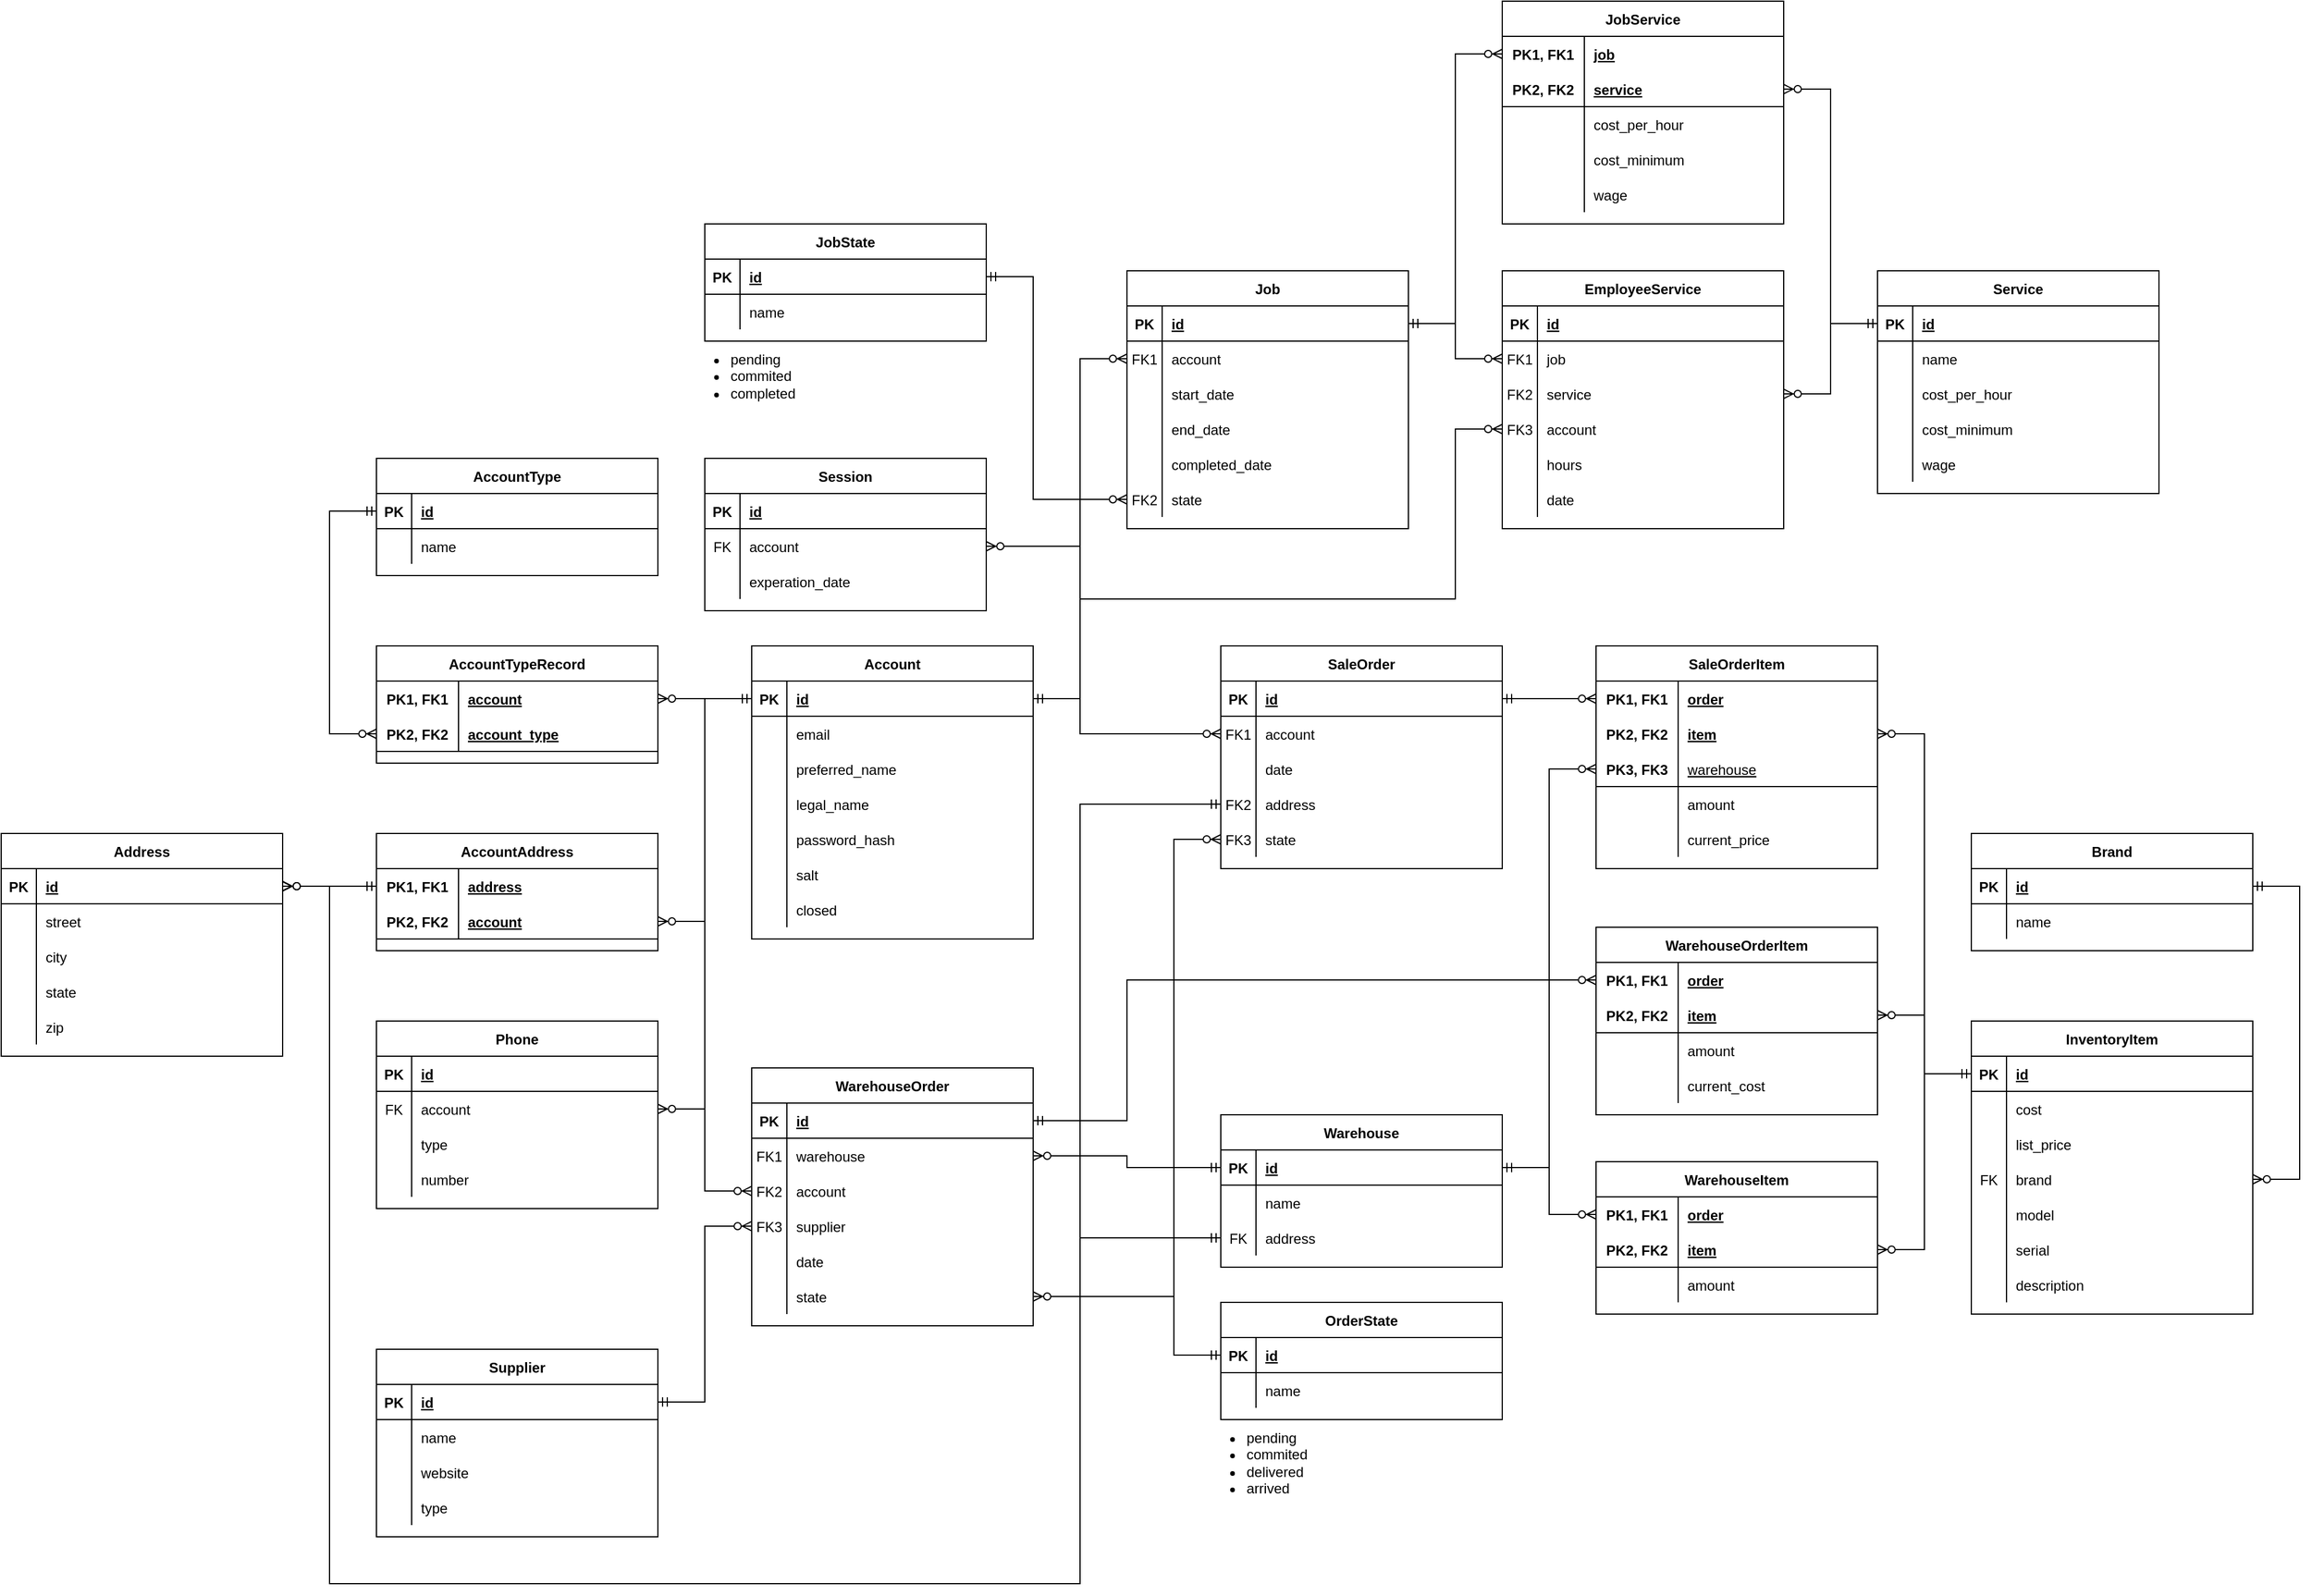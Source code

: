 <mxfile version="20.8.16" type="device"><diagram id="R2lEEEUBdFMjLlhIrx00" name="Page-1"><mxGraphModel dx="2244" dy="2248" grid="1" gridSize="10" guides="1" tooltips="1" connect="1" arrows="1" fold="1" page="1" pageScale="1" pageWidth="850" pageHeight="1100" math="0" shadow="0" extFonts="Permanent Marker^https://fonts.googleapis.com/css?family=Permanent+Marker"><root><mxCell id="0"/><mxCell id="1" parent="0"/><mxCell id="H8VtQS4-2hsfIW2bQvzf-2" value="Account" style="shape=table;startSize=30;container=1;collapsible=1;childLayout=tableLayout;fixedRows=1;rowLines=0;fontStyle=1;align=center;resizeLast=1;" parent="1" vertex="1"><mxGeometry y="-200" width="240" height="250" as="geometry"><mxRectangle x="450" y="280" width="100" height="30" as="alternateBounds"/></mxGeometry></mxCell><mxCell id="H8VtQS4-2hsfIW2bQvzf-3" value="" style="shape=partialRectangle;collapsible=0;dropTarget=0;pointerEvents=0;fillColor=none;points=[[0,0.5],[1,0.5]];portConstraint=eastwest;top=0;left=0;right=0;bottom=1;" parent="H8VtQS4-2hsfIW2bQvzf-2" vertex="1"><mxGeometry y="30" width="240" height="30" as="geometry"/></mxCell><mxCell id="H8VtQS4-2hsfIW2bQvzf-4" value="PK" style="shape=partialRectangle;overflow=hidden;connectable=0;fillColor=none;top=0;left=0;bottom=0;right=0;fontStyle=1;" parent="H8VtQS4-2hsfIW2bQvzf-3" vertex="1"><mxGeometry width="30" height="30" as="geometry"><mxRectangle width="30" height="30" as="alternateBounds"/></mxGeometry></mxCell><mxCell id="H8VtQS4-2hsfIW2bQvzf-5" value="id" style="shape=partialRectangle;overflow=hidden;connectable=0;fillColor=none;top=0;left=0;bottom=0;right=0;align=left;spacingLeft=6;fontStyle=5;" parent="H8VtQS4-2hsfIW2bQvzf-3" vertex="1"><mxGeometry x="30" width="210" height="30" as="geometry"><mxRectangle width="210" height="30" as="alternateBounds"/></mxGeometry></mxCell><mxCell id="H8VtQS4-2hsfIW2bQvzf-22" value="" style="shape=partialRectangle;collapsible=0;dropTarget=0;pointerEvents=0;fillColor=none;points=[[0,0.5],[1,0.5]];portConstraint=eastwest;top=0;left=0;right=0;bottom=0;" parent="H8VtQS4-2hsfIW2bQvzf-2" vertex="1"><mxGeometry y="60" width="240" height="30" as="geometry"/></mxCell><mxCell id="H8VtQS4-2hsfIW2bQvzf-23" value="" style="shape=partialRectangle;overflow=hidden;connectable=0;fillColor=none;top=0;left=0;bottom=0;right=0;" parent="H8VtQS4-2hsfIW2bQvzf-22" vertex="1"><mxGeometry width="30" height="30" as="geometry"><mxRectangle width="30" height="30" as="alternateBounds"/></mxGeometry></mxCell><mxCell id="H8VtQS4-2hsfIW2bQvzf-24" value="email" style="shape=partialRectangle;overflow=hidden;connectable=0;fillColor=none;top=0;left=0;bottom=0;right=0;align=left;spacingLeft=6;" parent="H8VtQS4-2hsfIW2bQvzf-22" vertex="1"><mxGeometry x="30" width="210" height="30" as="geometry"><mxRectangle width="210" height="30" as="alternateBounds"/></mxGeometry></mxCell><mxCell id="H8VtQS4-2hsfIW2bQvzf-550" value="" style="shape=partialRectangle;collapsible=0;dropTarget=0;pointerEvents=0;fillColor=none;points=[[0,0.5],[1,0.5]];portConstraint=eastwest;top=0;left=0;right=0;bottom=0;" parent="H8VtQS4-2hsfIW2bQvzf-2" vertex="1"><mxGeometry y="90" width="240" height="30" as="geometry"/></mxCell><mxCell id="H8VtQS4-2hsfIW2bQvzf-551" value="" style="shape=partialRectangle;overflow=hidden;connectable=0;fillColor=none;top=0;left=0;bottom=0;right=0;" parent="H8VtQS4-2hsfIW2bQvzf-550" vertex="1"><mxGeometry width="30" height="30" as="geometry"><mxRectangle width="30" height="30" as="alternateBounds"/></mxGeometry></mxCell><mxCell id="H8VtQS4-2hsfIW2bQvzf-552" value="preferred_name" style="shape=partialRectangle;overflow=hidden;connectable=0;fillColor=none;top=0;left=0;bottom=0;right=0;align=left;spacingLeft=6;" parent="H8VtQS4-2hsfIW2bQvzf-550" vertex="1"><mxGeometry x="30" width="210" height="30" as="geometry"><mxRectangle width="210" height="30" as="alternateBounds"/></mxGeometry></mxCell><mxCell id="H8VtQS4-2hsfIW2bQvzf-539" value="" style="shape=partialRectangle;collapsible=0;dropTarget=0;pointerEvents=0;fillColor=none;points=[[0,0.5],[1,0.5]];portConstraint=eastwest;top=0;left=0;right=0;bottom=0;" parent="H8VtQS4-2hsfIW2bQvzf-2" vertex="1"><mxGeometry y="120" width="240" height="30" as="geometry"/></mxCell><mxCell id="H8VtQS4-2hsfIW2bQvzf-540" value="" style="shape=partialRectangle;overflow=hidden;connectable=0;fillColor=none;top=0;left=0;bottom=0;right=0;" parent="H8VtQS4-2hsfIW2bQvzf-539" vertex="1"><mxGeometry width="30" height="30" as="geometry"><mxRectangle width="30" height="30" as="alternateBounds"/></mxGeometry></mxCell><mxCell id="H8VtQS4-2hsfIW2bQvzf-541" value="legal_name" style="shape=partialRectangle;overflow=hidden;connectable=0;fillColor=none;top=0;left=0;bottom=0;right=0;align=left;spacingLeft=6;" parent="H8VtQS4-2hsfIW2bQvzf-539" vertex="1"><mxGeometry x="30" width="210" height="30" as="geometry"><mxRectangle width="210" height="30" as="alternateBounds"/></mxGeometry></mxCell><mxCell id="H8VtQS4-2hsfIW2bQvzf-9" value="" style="shape=partialRectangle;collapsible=0;dropTarget=0;pointerEvents=0;fillColor=none;points=[[0,0.5],[1,0.5]];portConstraint=eastwest;top=0;left=0;right=0;bottom=0;" parent="H8VtQS4-2hsfIW2bQvzf-2" vertex="1"><mxGeometry y="150" width="240" height="30" as="geometry"/></mxCell><mxCell id="H8VtQS4-2hsfIW2bQvzf-10" value="" style="shape=partialRectangle;overflow=hidden;connectable=0;fillColor=none;top=0;left=0;bottom=0;right=0;" parent="H8VtQS4-2hsfIW2bQvzf-9" vertex="1"><mxGeometry width="30" height="30" as="geometry"><mxRectangle width="30" height="30" as="alternateBounds"/></mxGeometry></mxCell><mxCell id="H8VtQS4-2hsfIW2bQvzf-11" value="password_hash" style="shape=partialRectangle;overflow=hidden;connectable=0;fillColor=none;top=0;left=0;bottom=0;right=0;align=left;spacingLeft=6;" parent="H8VtQS4-2hsfIW2bQvzf-9" vertex="1"><mxGeometry x="30" width="210" height="30" as="geometry"><mxRectangle width="210" height="30" as="alternateBounds"/></mxGeometry></mxCell><mxCell id="H8VtQS4-2hsfIW2bQvzf-16" value="" style="shape=partialRectangle;collapsible=0;dropTarget=0;pointerEvents=0;fillColor=none;points=[[0,0.5],[1,0.5]];portConstraint=eastwest;top=0;left=0;right=0;bottom=0;" parent="H8VtQS4-2hsfIW2bQvzf-2" vertex="1"><mxGeometry y="180" width="240" height="30" as="geometry"/></mxCell><mxCell id="H8VtQS4-2hsfIW2bQvzf-17" value="" style="shape=partialRectangle;overflow=hidden;connectable=0;fillColor=none;top=0;left=0;bottom=0;right=0;" parent="H8VtQS4-2hsfIW2bQvzf-16" vertex="1"><mxGeometry width="30" height="30" as="geometry"><mxRectangle width="30" height="30" as="alternateBounds"/></mxGeometry></mxCell><mxCell id="H8VtQS4-2hsfIW2bQvzf-18" value="salt" style="shape=partialRectangle;overflow=hidden;connectable=0;fillColor=none;top=0;left=0;bottom=0;right=0;align=left;spacingLeft=6;" parent="H8VtQS4-2hsfIW2bQvzf-16" vertex="1"><mxGeometry x="30" width="210" height="30" as="geometry"><mxRectangle width="210" height="30" as="alternateBounds"/></mxGeometry></mxCell><mxCell id="H8VtQS4-2hsfIW2bQvzf-19" value="" style="shape=partialRectangle;collapsible=0;dropTarget=0;pointerEvents=0;fillColor=none;points=[[0,0.5],[1,0.5]];portConstraint=eastwest;top=0;left=0;right=0;bottom=0;" parent="H8VtQS4-2hsfIW2bQvzf-2" vertex="1"><mxGeometry y="210" width="240" height="30" as="geometry"/></mxCell><mxCell id="H8VtQS4-2hsfIW2bQvzf-20" value="" style="shape=partialRectangle;overflow=hidden;connectable=0;fillColor=none;top=0;left=0;bottom=0;right=0;" parent="H8VtQS4-2hsfIW2bQvzf-19" vertex="1"><mxGeometry width="30" height="30" as="geometry"><mxRectangle width="30" height="30" as="alternateBounds"/></mxGeometry></mxCell><mxCell id="H8VtQS4-2hsfIW2bQvzf-21" value="closed" style="shape=partialRectangle;overflow=hidden;connectable=0;fillColor=none;top=0;left=0;bottom=0;right=0;align=left;spacingLeft=6;" parent="H8VtQS4-2hsfIW2bQvzf-19" vertex="1"><mxGeometry x="30" width="210" height="30" as="geometry"><mxRectangle width="210" height="30" as="alternateBounds"/></mxGeometry></mxCell><mxCell id="H8VtQS4-2hsfIW2bQvzf-37" value="AccountType" style="shape=table;startSize=30;container=1;collapsible=1;childLayout=tableLayout;fixedRows=1;rowLines=0;fontStyle=1;align=center;resizeLast=1;" parent="1" vertex="1"><mxGeometry x="-320" y="-360" width="240" height="100" as="geometry"><mxRectangle x="450" y="280" width="100" height="30" as="alternateBounds"/></mxGeometry></mxCell><mxCell id="H8VtQS4-2hsfIW2bQvzf-38" value="" style="shape=partialRectangle;collapsible=0;dropTarget=0;pointerEvents=0;fillColor=none;points=[[0,0.5],[1,0.5]];portConstraint=eastwest;top=0;left=0;right=0;bottom=1;" parent="H8VtQS4-2hsfIW2bQvzf-37" vertex="1"><mxGeometry y="30" width="240" height="30" as="geometry"/></mxCell><mxCell id="H8VtQS4-2hsfIW2bQvzf-39" value="PK" style="shape=partialRectangle;overflow=hidden;connectable=0;fillColor=none;top=0;left=0;bottom=0;right=0;fontStyle=1;" parent="H8VtQS4-2hsfIW2bQvzf-38" vertex="1"><mxGeometry width="30" height="30" as="geometry"><mxRectangle width="30" height="30" as="alternateBounds"/></mxGeometry></mxCell><mxCell id="H8VtQS4-2hsfIW2bQvzf-40" value="id" style="shape=partialRectangle;overflow=hidden;connectable=0;fillColor=none;top=0;left=0;bottom=0;right=0;align=left;spacingLeft=6;fontStyle=5;" parent="H8VtQS4-2hsfIW2bQvzf-38" vertex="1"><mxGeometry x="30" width="210" height="30" as="geometry"><mxRectangle width="210" height="30" as="alternateBounds"/></mxGeometry></mxCell><mxCell id="H8VtQS4-2hsfIW2bQvzf-41" value="" style="shape=partialRectangle;collapsible=0;dropTarget=0;pointerEvents=0;fillColor=none;points=[[0,0.5],[1,0.5]];portConstraint=eastwest;top=0;left=0;right=0;bottom=0;" parent="H8VtQS4-2hsfIW2bQvzf-37" vertex="1"><mxGeometry y="60" width="240" height="30" as="geometry"/></mxCell><mxCell id="H8VtQS4-2hsfIW2bQvzf-42" value="" style="shape=partialRectangle;overflow=hidden;connectable=0;fillColor=none;top=0;left=0;bottom=0;right=0;" parent="H8VtQS4-2hsfIW2bQvzf-41" vertex="1"><mxGeometry width="30" height="30" as="geometry"><mxRectangle width="30" height="30" as="alternateBounds"/></mxGeometry></mxCell><mxCell id="H8VtQS4-2hsfIW2bQvzf-43" value="name" style="shape=partialRectangle;overflow=hidden;connectable=0;fillColor=none;top=0;left=0;bottom=0;right=0;align=left;spacingLeft=6;" parent="H8VtQS4-2hsfIW2bQvzf-41" vertex="1"><mxGeometry x="30" width="210" height="30" as="geometry"><mxRectangle width="210" height="30" as="alternateBounds"/></mxGeometry></mxCell><mxCell id="H8VtQS4-2hsfIW2bQvzf-59" value="AccountTypeRecord" style="shape=table;startSize=30;container=1;collapsible=1;childLayout=tableLayout;fixedRows=1;rowLines=0;fontStyle=1;align=center;resizeLast=1;" parent="1" vertex="1"><mxGeometry x="-320" y="-200" width="240" height="100" as="geometry"><mxRectangle x="450" y="280" width="100" height="30" as="alternateBounds"/></mxGeometry></mxCell><mxCell id="H8VtQS4-2hsfIW2bQvzf-60" value="" style="shape=partialRectangle;collapsible=0;dropTarget=0;pointerEvents=0;fillColor=none;points=[[0,0.5],[1,0.5]];portConstraint=eastwest;top=0;left=0;right=0;bottom=0;" parent="H8VtQS4-2hsfIW2bQvzf-59" vertex="1"><mxGeometry y="30" width="240" height="30" as="geometry"/></mxCell><mxCell id="H8VtQS4-2hsfIW2bQvzf-61" value="PK1, FK1" style="shape=partialRectangle;overflow=hidden;connectable=0;fillColor=none;top=0;left=0;bottom=0;right=0;fontStyle=1;" parent="H8VtQS4-2hsfIW2bQvzf-60" vertex="1"><mxGeometry width="70" height="30" as="geometry"><mxRectangle width="70" height="30" as="alternateBounds"/></mxGeometry></mxCell><mxCell id="H8VtQS4-2hsfIW2bQvzf-62" value="account" style="shape=partialRectangle;overflow=hidden;connectable=0;fillColor=none;top=0;left=0;bottom=0;right=0;align=left;spacingLeft=6;fontStyle=5;" parent="H8VtQS4-2hsfIW2bQvzf-60" vertex="1"><mxGeometry x="70" width="170" height="30" as="geometry"><mxRectangle width="170" height="30" as="alternateBounds"/></mxGeometry></mxCell><mxCell id="H8VtQS4-2hsfIW2bQvzf-66" value="" style="shape=partialRectangle;collapsible=0;dropTarget=0;pointerEvents=0;fillColor=none;points=[[0,0.5],[1,0.5]];portConstraint=eastwest;top=0;left=0;right=0;bottom=1;strokeColor=default;" parent="H8VtQS4-2hsfIW2bQvzf-59" vertex="1"><mxGeometry y="60" width="240" height="30" as="geometry"/></mxCell><mxCell id="H8VtQS4-2hsfIW2bQvzf-67" value="PK2, FK2" style="shape=partialRectangle;overflow=hidden;connectable=0;fillColor=none;top=0;left=0;bottom=0;right=0;fontStyle=1;" parent="H8VtQS4-2hsfIW2bQvzf-66" vertex="1"><mxGeometry width="70" height="30" as="geometry"><mxRectangle width="70" height="30" as="alternateBounds"/></mxGeometry></mxCell><mxCell id="H8VtQS4-2hsfIW2bQvzf-68" value="account_type" style="shape=partialRectangle;overflow=hidden;connectable=0;fillColor=none;top=0;left=0;bottom=0;right=0;align=left;spacingLeft=6;fontStyle=5;" parent="H8VtQS4-2hsfIW2bQvzf-66" vertex="1"><mxGeometry x="70" width="170" height="30" as="geometry"><mxRectangle width="170" height="30" as="alternateBounds"/></mxGeometry></mxCell><mxCell id="H8VtQS4-2hsfIW2bQvzf-69" value="Supplier" style="shape=table;startSize=30;container=1;collapsible=1;childLayout=tableLayout;fixedRows=1;rowLines=0;fontStyle=1;align=center;resizeLast=1;" parent="1" vertex="1"><mxGeometry x="-320" y="400" width="240" height="160" as="geometry"><mxRectangle x="450" y="280" width="100" height="30" as="alternateBounds"/></mxGeometry></mxCell><mxCell id="H8VtQS4-2hsfIW2bQvzf-70" value="" style="shape=partialRectangle;collapsible=0;dropTarget=0;pointerEvents=0;fillColor=none;points=[[0,0.5],[1,0.5]];portConstraint=eastwest;top=0;left=0;right=0;bottom=1;" parent="H8VtQS4-2hsfIW2bQvzf-69" vertex="1"><mxGeometry y="30" width="240" height="30" as="geometry"/></mxCell><mxCell id="H8VtQS4-2hsfIW2bQvzf-71" value="PK" style="shape=partialRectangle;overflow=hidden;connectable=0;fillColor=none;top=0;left=0;bottom=0;right=0;fontStyle=1;" parent="H8VtQS4-2hsfIW2bQvzf-70" vertex="1"><mxGeometry width="30" height="30" as="geometry"><mxRectangle width="30" height="30" as="alternateBounds"/></mxGeometry></mxCell><mxCell id="H8VtQS4-2hsfIW2bQvzf-72" value="id" style="shape=partialRectangle;overflow=hidden;connectable=0;fillColor=none;top=0;left=0;bottom=0;right=0;align=left;spacingLeft=6;fontStyle=5;" parent="H8VtQS4-2hsfIW2bQvzf-70" vertex="1"><mxGeometry x="30" width="210" height="30" as="geometry"><mxRectangle width="210" height="30" as="alternateBounds"/></mxGeometry></mxCell><mxCell id="H8VtQS4-2hsfIW2bQvzf-73" value="" style="shape=partialRectangle;collapsible=0;dropTarget=0;pointerEvents=0;fillColor=none;points=[[0,0.5],[1,0.5]];portConstraint=eastwest;top=0;left=0;right=0;bottom=0;" parent="H8VtQS4-2hsfIW2bQvzf-69" vertex="1"><mxGeometry y="60" width="240" height="30" as="geometry"/></mxCell><mxCell id="H8VtQS4-2hsfIW2bQvzf-74" value="" style="shape=partialRectangle;overflow=hidden;connectable=0;fillColor=none;top=0;left=0;bottom=0;right=0;" parent="H8VtQS4-2hsfIW2bQvzf-73" vertex="1"><mxGeometry width="30" height="30" as="geometry"><mxRectangle width="30" height="30" as="alternateBounds"/></mxGeometry></mxCell><mxCell id="H8VtQS4-2hsfIW2bQvzf-75" value="name" style="shape=partialRectangle;overflow=hidden;connectable=0;fillColor=none;top=0;left=0;bottom=0;right=0;align=left;spacingLeft=6;" parent="H8VtQS4-2hsfIW2bQvzf-73" vertex="1"><mxGeometry x="30" width="210" height="30" as="geometry"><mxRectangle width="210" height="30" as="alternateBounds"/></mxGeometry></mxCell><mxCell id="H8VtQS4-2hsfIW2bQvzf-76" value="" style="shape=partialRectangle;collapsible=0;dropTarget=0;pointerEvents=0;fillColor=none;points=[[0,0.5],[1,0.5]];portConstraint=eastwest;top=0;left=0;right=0;bottom=0;" parent="H8VtQS4-2hsfIW2bQvzf-69" vertex="1"><mxGeometry y="90" width="240" height="30" as="geometry"/></mxCell><mxCell id="H8VtQS4-2hsfIW2bQvzf-77" value="" style="shape=partialRectangle;overflow=hidden;connectable=0;fillColor=none;top=0;left=0;bottom=0;right=0;" parent="H8VtQS4-2hsfIW2bQvzf-76" vertex="1"><mxGeometry width="30" height="30" as="geometry"><mxRectangle width="30" height="30" as="alternateBounds"/></mxGeometry></mxCell><mxCell id="H8VtQS4-2hsfIW2bQvzf-78" value="website" style="shape=partialRectangle;overflow=hidden;connectable=0;fillColor=none;top=0;left=0;bottom=0;right=0;align=left;spacingLeft=6;" parent="H8VtQS4-2hsfIW2bQvzf-76" vertex="1"><mxGeometry x="30" width="210" height="30" as="geometry"><mxRectangle width="210" height="30" as="alternateBounds"/></mxGeometry></mxCell><mxCell id="H8VtQS4-2hsfIW2bQvzf-79" value="" style="shape=partialRectangle;collapsible=0;dropTarget=0;pointerEvents=0;fillColor=none;points=[[0,0.5],[1,0.5]];portConstraint=eastwest;top=0;left=0;right=0;bottom=0;" parent="H8VtQS4-2hsfIW2bQvzf-69" vertex="1"><mxGeometry y="120" width="240" height="30" as="geometry"/></mxCell><mxCell id="H8VtQS4-2hsfIW2bQvzf-80" value="" style="shape=partialRectangle;overflow=hidden;connectable=0;fillColor=none;top=0;left=0;bottom=0;right=0;" parent="H8VtQS4-2hsfIW2bQvzf-79" vertex="1"><mxGeometry width="30" height="30" as="geometry"><mxRectangle width="30" height="30" as="alternateBounds"/></mxGeometry></mxCell><mxCell id="H8VtQS4-2hsfIW2bQvzf-81" value="type" style="shape=partialRectangle;overflow=hidden;connectable=0;fillColor=none;top=0;left=0;bottom=0;right=0;align=left;spacingLeft=6;" parent="H8VtQS4-2hsfIW2bQvzf-79" vertex="1"><mxGeometry x="30" width="210" height="30" as="geometry"><mxRectangle width="210" height="30" as="alternateBounds"/></mxGeometry></mxCell><mxCell id="H8VtQS4-2hsfIW2bQvzf-88" value="InventoryItem" style="shape=table;startSize=30;container=1;collapsible=1;childLayout=tableLayout;fixedRows=1;rowLines=0;fontStyle=1;align=center;resizeLast=1;" parent="1" vertex="1"><mxGeometry x="1040" y="120" width="240" height="250" as="geometry"><mxRectangle x="450" y="280" width="100" height="30" as="alternateBounds"/></mxGeometry></mxCell><mxCell id="H8VtQS4-2hsfIW2bQvzf-89" value="" style="shape=partialRectangle;collapsible=0;dropTarget=0;pointerEvents=0;fillColor=none;points=[[0,0.5],[1,0.5]];portConstraint=eastwest;top=0;left=0;right=0;bottom=1;" parent="H8VtQS4-2hsfIW2bQvzf-88" vertex="1"><mxGeometry y="30" width="240" height="30" as="geometry"/></mxCell><mxCell id="H8VtQS4-2hsfIW2bQvzf-90" value="PK" style="shape=partialRectangle;overflow=hidden;connectable=0;fillColor=none;top=0;left=0;bottom=0;right=0;fontStyle=1;" parent="H8VtQS4-2hsfIW2bQvzf-89" vertex="1"><mxGeometry width="30" height="30" as="geometry"><mxRectangle width="30" height="30" as="alternateBounds"/></mxGeometry></mxCell><mxCell id="H8VtQS4-2hsfIW2bQvzf-91" value="id" style="shape=partialRectangle;overflow=hidden;connectable=0;fillColor=none;top=0;left=0;bottom=0;right=0;align=left;spacingLeft=6;fontStyle=5;" parent="H8VtQS4-2hsfIW2bQvzf-89" vertex="1"><mxGeometry x="30" width="210" height="30" as="geometry"><mxRectangle width="210" height="30" as="alternateBounds"/></mxGeometry></mxCell><mxCell id="H8VtQS4-2hsfIW2bQvzf-92" value="" style="shape=partialRectangle;collapsible=0;dropTarget=0;pointerEvents=0;fillColor=none;points=[[0,0.5],[1,0.5]];portConstraint=eastwest;top=0;left=0;right=0;bottom=0;" parent="H8VtQS4-2hsfIW2bQvzf-88" vertex="1"><mxGeometry y="60" width="240" height="30" as="geometry"/></mxCell><mxCell id="H8VtQS4-2hsfIW2bQvzf-93" value="" style="shape=partialRectangle;overflow=hidden;connectable=0;fillColor=none;top=0;left=0;bottom=0;right=0;" parent="H8VtQS4-2hsfIW2bQvzf-92" vertex="1"><mxGeometry width="30" height="30" as="geometry"><mxRectangle width="30" height="30" as="alternateBounds"/></mxGeometry></mxCell><mxCell id="H8VtQS4-2hsfIW2bQvzf-94" value="cost" style="shape=partialRectangle;overflow=hidden;connectable=0;fillColor=none;top=0;left=0;bottom=0;right=0;align=left;spacingLeft=6;" parent="H8VtQS4-2hsfIW2bQvzf-92" vertex="1"><mxGeometry x="30" width="210" height="30" as="geometry"><mxRectangle width="210" height="30" as="alternateBounds"/></mxGeometry></mxCell><mxCell id="H8VtQS4-2hsfIW2bQvzf-95" value="" style="shape=partialRectangle;collapsible=0;dropTarget=0;pointerEvents=0;fillColor=none;points=[[0,0.5],[1,0.5]];portConstraint=eastwest;top=0;left=0;right=0;bottom=0;" parent="H8VtQS4-2hsfIW2bQvzf-88" vertex="1"><mxGeometry y="90" width="240" height="30" as="geometry"/></mxCell><mxCell id="H8VtQS4-2hsfIW2bQvzf-96" value="" style="shape=partialRectangle;overflow=hidden;connectable=0;fillColor=none;top=0;left=0;bottom=0;right=0;" parent="H8VtQS4-2hsfIW2bQvzf-95" vertex="1"><mxGeometry width="30" height="30" as="geometry"><mxRectangle width="30" height="30" as="alternateBounds"/></mxGeometry></mxCell><mxCell id="H8VtQS4-2hsfIW2bQvzf-97" value="list_price" style="shape=partialRectangle;overflow=hidden;connectable=0;fillColor=none;top=0;left=0;bottom=0;right=0;align=left;spacingLeft=6;" parent="H8VtQS4-2hsfIW2bQvzf-95" vertex="1"><mxGeometry x="30" width="210" height="30" as="geometry"><mxRectangle width="210" height="30" as="alternateBounds"/></mxGeometry></mxCell><mxCell id="H8VtQS4-2hsfIW2bQvzf-98" value="" style="shape=partialRectangle;collapsible=0;dropTarget=0;pointerEvents=0;fillColor=none;points=[[0,0.5],[1,0.5]];portConstraint=eastwest;top=0;left=0;right=0;bottom=0;" parent="H8VtQS4-2hsfIW2bQvzf-88" vertex="1"><mxGeometry y="120" width="240" height="30" as="geometry"/></mxCell><mxCell id="H8VtQS4-2hsfIW2bQvzf-99" value="FK" style="shape=partialRectangle;overflow=hidden;connectable=0;fillColor=none;top=0;left=0;bottom=0;right=0;" parent="H8VtQS4-2hsfIW2bQvzf-98" vertex="1"><mxGeometry width="30" height="30" as="geometry"><mxRectangle width="30" height="30" as="alternateBounds"/></mxGeometry></mxCell><mxCell id="H8VtQS4-2hsfIW2bQvzf-100" value="brand" style="shape=partialRectangle;overflow=hidden;connectable=0;fillColor=none;top=0;left=0;bottom=0;right=0;align=left;spacingLeft=6;" parent="H8VtQS4-2hsfIW2bQvzf-98" vertex="1"><mxGeometry x="30" width="210" height="30" as="geometry"><mxRectangle width="210" height="30" as="alternateBounds"/></mxGeometry></mxCell><mxCell id="H8VtQS4-2hsfIW2bQvzf-104" value="" style="shape=partialRectangle;collapsible=0;dropTarget=0;pointerEvents=0;fillColor=none;points=[[0,0.5],[1,0.5]];portConstraint=eastwest;top=0;left=0;right=0;bottom=0;" parent="H8VtQS4-2hsfIW2bQvzf-88" vertex="1"><mxGeometry y="150" width="240" height="30" as="geometry"/></mxCell><mxCell id="H8VtQS4-2hsfIW2bQvzf-105" value="" style="shape=partialRectangle;overflow=hidden;connectable=0;fillColor=none;top=0;left=0;bottom=0;right=0;" parent="H8VtQS4-2hsfIW2bQvzf-104" vertex="1"><mxGeometry width="30" height="30" as="geometry"><mxRectangle width="30" height="30" as="alternateBounds"/></mxGeometry></mxCell><mxCell id="H8VtQS4-2hsfIW2bQvzf-106" value="model" style="shape=partialRectangle;overflow=hidden;connectable=0;fillColor=none;top=0;left=0;bottom=0;right=0;align=left;spacingLeft=6;" parent="H8VtQS4-2hsfIW2bQvzf-104" vertex="1"><mxGeometry x="30" width="210" height="30" as="geometry"><mxRectangle width="210" height="30" as="alternateBounds"/></mxGeometry></mxCell><mxCell id="H8VtQS4-2hsfIW2bQvzf-107" value="" style="shape=partialRectangle;collapsible=0;dropTarget=0;pointerEvents=0;fillColor=none;points=[[0,0.5],[1,0.5]];portConstraint=eastwest;top=0;left=0;right=0;bottom=0;" parent="H8VtQS4-2hsfIW2bQvzf-88" vertex="1"><mxGeometry y="180" width="240" height="30" as="geometry"/></mxCell><mxCell id="H8VtQS4-2hsfIW2bQvzf-108" value="" style="shape=partialRectangle;overflow=hidden;connectable=0;fillColor=none;top=0;left=0;bottom=0;right=0;" parent="H8VtQS4-2hsfIW2bQvzf-107" vertex="1"><mxGeometry width="30" height="30" as="geometry"><mxRectangle width="30" height="30" as="alternateBounds"/></mxGeometry></mxCell><mxCell id="H8VtQS4-2hsfIW2bQvzf-109" value="serial" style="shape=partialRectangle;overflow=hidden;connectable=0;fillColor=none;top=0;left=0;bottom=0;right=0;align=left;spacingLeft=6;" parent="H8VtQS4-2hsfIW2bQvzf-107" vertex="1"><mxGeometry x="30" width="210" height="30" as="geometry"><mxRectangle width="210" height="30" as="alternateBounds"/></mxGeometry></mxCell><mxCell id="H8VtQS4-2hsfIW2bQvzf-110" value="" style="shape=partialRectangle;collapsible=0;dropTarget=0;pointerEvents=0;fillColor=none;points=[[0,0.5],[1,0.5]];portConstraint=eastwest;top=0;left=0;right=0;bottom=0;" parent="H8VtQS4-2hsfIW2bQvzf-88" vertex="1"><mxGeometry y="210" width="240" height="30" as="geometry"/></mxCell><mxCell id="H8VtQS4-2hsfIW2bQvzf-111" value="" style="shape=partialRectangle;overflow=hidden;connectable=0;fillColor=none;top=0;left=0;bottom=0;right=0;" parent="H8VtQS4-2hsfIW2bQvzf-110" vertex="1"><mxGeometry width="30" height="30" as="geometry"><mxRectangle width="30" height="30" as="alternateBounds"/></mxGeometry></mxCell><mxCell id="H8VtQS4-2hsfIW2bQvzf-112" value="description" style="shape=partialRectangle;overflow=hidden;connectable=0;fillColor=none;top=0;left=0;bottom=0;right=0;align=left;spacingLeft=6;" parent="H8VtQS4-2hsfIW2bQvzf-110" vertex="1"><mxGeometry x="30" width="210" height="30" as="geometry"><mxRectangle width="210" height="30" as="alternateBounds"/></mxGeometry></mxCell><mxCell id="H8VtQS4-2hsfIW2bQvzf-113" value="SaleOrder" style="shape=table;startSize=30;container=1;collapsible=1;childLayout=tableLayout;fixedRows=1;rowLines=0;fontStyle=1;align=center;resizeLast=1;" parent="1" vertex="1"><mxGeometry x="400" y="-200" width="240" height="190" as="geometry"><mxRectangle x="450" y="280" width="100" height="30" as="alternateBounds"/></mxGeometry></mxCell><mxCell id="H8VtQS4-2hsfIW2bQvzf-114" value="" style="shape=partialRectangle;collapsible=0;dropTarget=0;pointerEvents=0;fillColor=none;points=[[0,0.5],[1,0.5]];portConstraint=eastwest;top=0;left=0;right=0;bottom=1;" parent="H8VtQS4-2hsfIW2bQvzf-113" vertex="1"><mxGeometry y="30" width="240" height="30" as="geometry"/></mxCell><mxCell id="H8VtQS4-2hsfIW2bQvzf-115" value="PK" style="shape=partialRectangle;overflow=hidden;connectable=0;fillColor=none;top=0;left=0;bottom=0;right=0;fontStyle=1;" parent="H8VtQS4-2hsfIW2bQvzf-114" vertex="1"><mxGeometry width="30" height="30" as="geometry"><mxRectangle width="30" height="30" as="alternateBounds"/></mxGeometry></mxCell><mxCell id="H8VtQS4-2hsfIW2bQvzf-116" value="id" style="shape=partialRectangle;overflow=hidden;connectable=0;fillColor=none;top=0;left=0;bottom=0;right=0;align=left;spacingLeft=6;fontStyle=5;" parent="H8VtQS4-2hsfIW2bQvzf-114" vertex="1"><mxGeometry x="30" width="210" height="30" as="geometry"><mxRectangle width="210" height="30" as="alternateBounds"/></mxGeometry></mxCell><mxCell id="H8VtQS4-2hsfIW2bQvzf-117" value="" style="shape=partialRectangle;collapsible=0;dropTarget=0;pointerEvents=0;fillColor=none;points=[[0,0.5],[1,0.5]];portConstraint=eastwest;top=0;left=0;right=0;bottom=0;" parent="H8VtQS4-2hsfIW2bQvzf-113" vertex="1"><mxGeometry y="60" width="240" height="30" as="geometry"/></mxCell><mxCell id="H8VtQS4-2hsfIW2bQvzf-118" value="FK1" style="shape=partialRectangle;overflow=hidden;connectable=0;fillColor=none;top=0;left=0;bottom=0;right=0;" parent="H8VtQS4-2hsfIW2bQvzf-117" vertex="1"><mxGeometry width="30" height="30" as="geometry"><mxRectangle width="30" height="30" as="alternateBounds"/></mxGeometry></mxCell><mxCell id="H8VtQS4-2hsfIW2bQvzf-119" value="account" style="shape=partialRectangle;overflow=hidden;connectable=0;fillColor=none;top=0;left=0;bottom=0;right=0;align=left;spacingLeft=6;" parent="H8VtQS4-2hsfIW2bQvzf-117" vertex="1"><mxGeometry x="30" width="210" height="30" as="geometry"><mxRectangle width="210" height="30" as="alternateBounds"/></mxGeometry></mxCell><mxCell id="H8VtQS4-2hsfIW2bQvzf-120" value="" style="shape=partialRectangle;collapsible=0;dropTarget=0;pointerEvents=0;fillColor=none;points=[[0,0.5],[1,0.5]];portConstraint=eastwest;top=0;left=0;right=0;bottom=0;" parent="H8VtQS4-2hsfIW2bQvzf-113" vertex="1"><mxGeometry y="90" width="240" height="30" as="geometry"/></mxCell><mxCell id="H8VtQS4-2hsfIW2bQvzf-121" value="" style="shape=partialRectangle;overflow=hidden;connectable=0;fillColor=none;top=0;left=0;bottom=0;right=0;" parent="H8VtQS4-2hsfIW2bQvzf-120" vertex="1"><mxGeometry width="30" height="30" as="geometry"><mxRectangle width="30" height="30" as="alternateBounds"/></mxGeometry></mxCell><mxCell id="H8VtQS4-2hsfIW2bQvzf-122" value="date" style="shape=partialRectangle;overflow=hidden;connectable=0;fillColor=none;top=0;left=0;bottom=0;right=0;align=left;spacingLeft=6;" parent="H8VtQS4-2hsfIW2bQvzf-120" vertex="1"><mxGeometry x="30" width="210" height="30" as="geometry"><mxRectangle width="210" height="30" as="alternateBounds"/></mxGeometry></mxCell><mxCell id="qcOznpho0kVT3JePp0x8-16" value="" style="shape=partialRectangle;collapsible=0;dropTarget=0;pointerEvents=0;fillColor=none;points=[[0,0.5],[1,0.5]];portConstraint=eastwest;top=0;left=0;right=0;bottom=0;" vertex="1" parent="H8VtQS4-2hsfIW2bQvzf-113"><mxGeometry y="120" width="240" height="30" as="geometry"/></mxCell><mxCell id="qcOznpho0kVT3JePp0x8-17" value="FK2" style="shape=partialRectangle;overflow=hidden;connectable=0;fillColor=none;top=0;left=0;bottom=0;right=0;" vertex="1" parent="qcOznpho0kVT3JePp0x8-16"><mxGeometry width="30" height="30" as="geometry"><mxRectangle width="30" height="30" as="alternateBounds"/></mxGeometry></mxCell><mxCell id="qcOznpho0kVT3JePp0x8-18" value="address" style="shape=partialRectangle;overflow=hidden;connectable=0;fillColor=none;top=0;left=0;bottom=0;right=0;align=left;spacingLeft=6;" vertex="1" parent="qcOznpho0kVT3JePp0x8-16"><mxGeometry x="30" width="210" height="30" as="geometry"><mxRectangle width="210" height="30" as="alternateBounds"/></mxGeometry></mxCell><mxCell id="H8VtQS4-2hsfIW2bQvzf-435" value="" style="shape=partialRectangle;collapsible=0;dropTarget=0;pointerEvents=0;fillColor=none;points=[[0,0.5],[1,0.5]];portConstraint=eastwest;top=0;left=0;right=0;bottom=0;" parent="H8VtQS4-2hsfIW2bQvzf-113" vertex="1"><mxGeometry y="150" width="240" height="30" as="geometry"/></mxCell><mxCell id="H8VtQS4-2hsfIW2bQvzf-436" value="FK3" style="shape=partialRectangle;overflow=hidden;connectable=0;fillColor=none;top=0;left=0;bottom=0;right=0;" parent="H8VtQS4-2hsfIW2bQvzf-435" vertex="1"><mxGeometry width="30" height="30" as="geometry"><mxRectangle width="30" height="30" as="alternateBounds"/></mxGeometry></mxCell><mxCell id="H8VtQS4-2hsfIW2bQvzf-437" value="state" style="shape=partialRectangle;overflow=hidden;connectable=0;fillColor=none;top=0;left=0;bottom=0;right=0;align=left;spacingLeft=6;" parent="H8VtQS4-2hsfIW2bQvzf-435" vertex="1"><mxGeometry x="30" width="210" height="30" as="geometry"><mxRectangle width="210" height="30" as="alternateBounds"/></mxGeometry></mxCell><mxCell id="H8VtQS4-2hsfIW2bQvzf-135" value="WarehouseOrder" style="shape=table;startSize=30;container=1;collapsible=1;childLayout=tableLayout;fixedRows=1;rowLines=0;fontStyle=1;align=center;resizeLast=1;" parent="1" vertex="1"><mxGeometry y="160" width="240" height="220" as="geometry"><mxRectangle x="450" y="280" width="100" height="30" as="alternateBounds"/></mxGeometry></mxCell><mxCell id="H8VtQS4-2hsfIW2bQvzf-136" value="" style="shape=partialRectangle;collapsible=0;dropTarget=0;pointerEvents=0;fillColor=none;points=[[0,0.5],[1,0.5]];portConstraint=eastwest;top=0;left=0;right=0;bottom=1;" parent="H8VtQS4-2hsfIW2bQvzf-135" vertex="1"><mxGeometry y="30" width="240" height="30" as="geometry"/></mxCell><mxCell id="H8VtQS4-2hsfIW2bQvzf-137" value="PK" style="shape=partialRectangle;overflow=hidden;connectable=0;fillColor=none;top=0;left=0;bottom=0;right=0;fontStyle=1;" parent="H8VtQS4-2hsfIW2bQvzf-136" vertex="1"><mxGeometry width="30" height="30" as="geometry"><mxRectangle width="30" height="30" as="alternateBounds"/></mxGeometry></mxCell><mxCell id="H8VtQS4-2hsfIW2bQvzf-138" value="id" style="shape=partialRectangle;overflow=hidden;connectable=0;fillColor=none;top=0;left=0;bottom=0;right=0;align=left;spacingLeft=6;fontStyle=5;" parent="H8VtQS4-2hsfIW2bQvzf-136" vertex="1"><mxGeometry x="30" width="210" height="30" as="geometry"><mxRectangle width="210" height="30" as="alternateBounds"/></mxGeometry></mxCell><mxCell id="H8VtQS4-2hsfIW2bQvzf-139" value="" style="shape=partialRectangle;collapsible=0;dropTarget=0;pointerEvents=0;fillColor=none;points=[[0,0.5],[1,0.5]];portConstraint=eastwest;top=0;left=0;right=0;bottom=0;" parent="H8VtQS4-2hsfIW2bQvzf-135" vertex="1"><mxGeometry y="60" width="240" height="30" as="geometry"/></mxCell><mxCell id="H8VtQS4-2hsfIW2bQvzf-140" value="FK1" style="shape=partialRectangle;overflow=hidden;connectable=0;fillColor=none;top=0;left=0;bottom=0;right=0;" parent="H8VtQS4-2hsfIW2bQvzf-139" vertex="1"><mxGeometry width="30" height="30" as="geometry"><mxRectangle width="30" height="30" as="alternateBounds"/></mxGeometry></mxCell><mxCell id="H8VtQS4-2hsfIW2bQvzf-141" value="warehouse" style="shape=partialRectangle;overflow=hidden;connectable=0;fillColor=none;top=0;left=0;bottom=0;right=0;align=left;spacingLeft=6;" parent="H8VtQS4-2hsfIW2bQvzf-139" vertex="1"><mxGeometry x="30" width="210" height="30" as="geometry"><mxRectangle width="210" height="30" as="alternateBounds"/></mxGeometry></mxCell><mxCell id="H8VtQS4-2hsfIW2bQvzf-142" value="" style="shape=partialRectangle;collapsible=0;dropTarget=0;pointerEvents=0;fillColor=none;points=[[0,0.5],[1,0.5]];portConstraint=eastwest;top=0;left=0;right=0;bottom=0;" parent="H8VtQS4-2hsfIW2bQvzf-135" vertex="1"><mxGeometry y="90" width="240" height="30" as="geometry"/></mxCell><mxCell id="H8VtQS4-2hsfIW2bQvzf-143" value="FK2" style="shape=partialRectangle;overflow=hidden;connectable=0;fillColor=none;top=0;left=0;bottom=0;right=0;" parent="H8VtQS4-2hsfIW2bQvzf-142" vertex="1"><mxGeometry width="30" height="30" as="geometry"><mxRectangle width="30" height="30" as="alternateBounds"/></mxGeometry></mxCell><mxCell id="H8VtQS4-2hsfIW2bQvzf-144" value="account" style="shape=partialRectangle;overflow=hidden;connectable=0;fillColor=none;top=0;left=0;bottom=0;right=0;align=left;spacingLeft=6;" parent="H8VtQS4-2hsfIW2bQvzf-142" vertex="1"><mxGeometry x="30" width="210" height="30" as="geometry"><mxRectangle width="210" height="30" as="alternateBounds"/></mxGeometry></mxCell><mxCell id="H8VtQS4-2hsfIW2bQvzf-145" value="" style="shape=partialRectangle;collapsible=0;dropTarget=0;pointerEvents=0;fillColor=none;points=[[0,0.5],[1,0.5]];portConstraint=eastwest;top=0;left=0;right=0;bottom=0;" parent="H8VtQS4-2hsfIW2bQvzf-135" vertex="1"><mxGeometry y="120" width="240" height="30" as="geometry"/></mxCell><mxCell id="H8VtQS4-2hsfIW2bQvzf-146" value="FK3" style="shape=partialRectangle;overflow=hidden;connectable=0;fillColor=none;top=0;left=0;bottom=0;right=0;" parent="H8VtQS4-2hsfIW2bQvzf-145" vertex="1"><mxGeometry width="30" height="30" as="geometry"><mxRectangle width="30" height="30" as="alternateBounds"/></mxGeometry></mxCell><mxCell id="H8VtQS4-2hsfIW2bQvzf-147" value="supplier" style="shape=partialRectangle;overflow=hidden;connectable=0;fillColor=none;top=0;left=0;bottom=0;right=0;align=left;spacingLeft=6;" parent="H8VtQS4-2hsfIW2bQvzf-145" vertex="1"><mxGeometry x="30" width="210" height="30" as="geometry"><mxRectangle width="210" height="30" as="alternateBounds"/></mxGeometry></mxCell><mxCell id="H8VtQS4-2hsfIW2bQvzf-225" value="" style="shape=partialRectangle;collapsible=0;dropTarget=0;pointerEvents=0;fillColor=none;points=[[0,0.5],[1,0.5]];portConstraint=eastwest;top=0;left=0;right=0;bottom=0;" parent="H8VtQS4-2hsfIW2bQvzf-135" vertex="1"><mxGeometry y="150" width="240" height="30" as="geometry"/></mxCell><mxCell id="H8VtQS4-2hsfIW2bQvzf-226" value="" style="shape=partialRectangle;overflow=hidden;connectable=0;fillColor=none;top=0;left=0;bottom=0;right=0;" parent="H8VtQS4-2hsfIW2bQvzf-225" vertex="1"><mxGeometry width="30" height="30" as="geometry"><mxRectangle width="30" height="30" as="alternateBounds"/></mxGeometry></mxCell><mxCell id="H8VtQS4-2hsfIW2bQvzf-227" value="date" style="shape=partialRectangle;overflow=hidden;connectable=0;fillColor=none;top=0;left=0;bottom=0;right=0;align=left;spacingLeft=6;" parent="H8VtQS4-2hsfIW2bQvzf-225" vertex="1"><mxGeometry x="30" width="210" height="30" as="geometry"><mxRectangle width="210" height="30" as="alternateBounds"/></mxGeometry></mxCell><mxCell id="H8VtQS4-2hsfIW2bQvzf-438" value="" style="shape=partialRectangle;collapsible=0;dropTarget=0;pointerEvents=0;fillColor=none;points=[[0,0.5],[1,0.5]];portConstraint=eastwest;top=0;left=0;right=0;bottom=0;" parent="H8VtQS4-2hsfIW2bQvzf-135" vertex="1"><mxGeometry y="180" width="240" height="30" as="geometry"/></mxCell><mxCell id="H8VtQS4-2hsfIW2bQvzf-439" value="" style="shape=partialRectangle;overflow=hidden;connectable=0;fillColor=none;top=0;left=0;bottom=0;right=0;" parent="H8VtQS4-2hsfIW2bQvzf-438" vertex="1"><mxGeometry width="30" height="30" as="geometry"><mxRectangle width="30" height="30" as="alternateBounds"/></mxGeometry></mxCell><mxCell id="H8VtQS4-2hsfIW2bQvzf-440" value="state" style="shape=partialRectangle;overflow=hidden;connectable=0;fillColor=none;top=0;left=0;bottom=0;right=0;align=left;spacingLeft=6;" parent="H8VtQS4-2hsfIW2bQvzf-438" vertex="1"><mxGeometry x="30" width="210" height="30" as="geometry"><mxRectangle width="210" height="30" as="alternateBounds"/></mxGeometry></mxCell><mxCell id="H8VtQS4-2hsfIW2bQvzf-179" value="Warehouse" style="shape=table;startSize=30;container=1;collapsible=1;childLayout=tableLayout;fixedRows=1;rowLines=0;fontStyle=1;align=center;resizeLast=1;" parent="1" vertex="1"><mxGeometry x="400" y="200" width="240" height="130" as="geometry"><mxRectangle x="450" y="280" width="100" height="30" as="alternateBounds"/></mxGeometry></mxCell><mxCell id="H8VtQS4-2hsfIW2bQvzf-180" value="" style="shape=partialRectangle;collapsible=0;dropTarget=0;pointerEvents=0;fillColor=none;points=[[0,0.5],[1,0.5]];portConstraint=eastwest;top=0;left=0;right=0;bottom=1;" parent="H8VtQS4-2hsfIW2bQvzf-179" vertex="1"><mxGeometry y="30" width="240" height="30" as="geometry"/></mxCell><mxCell id="H8VtQS4-2hsfIW2bQvzf-181" value="PK" style="shape=partialRectangle;overflow=hidden;connectable=0;fillColor=none;top=0;left=0;bottom=0;right=0;fontStyle=1;" parent="H8VtQS4-2hsfIW2bQvzf-180" vertex="1"><mxGeometry width="30" height="30" as="geometry"><mxRectangle width="30" height="30" as="alternateBounds"/></mxGeometry></mxCell><mxCell id="H8VtQS4-2hsfIW2bQvzf-182" value="id" style="shape=partialRectangle;overflow=hidden;connectable=0;fillColor=none;top=0;left=0;bottom=0;right=0;align=left;spacingLeft=6;fontStyle=5;" parent="H8VtQS4-2hsfIW2bQvzf-180" vertex="1"><mxGeometry x="30" width="210" height="30" as="geometry"><mxRectangle width="210" height="30" as="alternateBounds"/></mxGeometry></mxCell><mxCell id="H8VtQS4-2hsfIW2bQvzf-183" value="" style="shape=partialRectangle;collapsible=0;dropTarget=0;pointerEvents=0;fillColor=none;points=[[0,0.5],[1,0.5]];portConstraint=eastwest;top=0;left=0;right=0;bottom=0;" parent="H8VtQS4-2hsfIW2bQvzf-179" vertex="1"><mxGeometry y="60" width="240" height="30" as="geometry"/></mxCell><mxCell id="H8VtQS4-2hsfIW2bQvzf-184" value="" style="shape=partialRectangle;overflow=hidden;connectable=0;fillColor=none;top=0;left=0;bottom=0;right=0;" parent="H8VtQS4-2hsfIW2bQvzf-183" vertex="1"><mxGeometry width="30" height="30" as="geometry"><mxRectangle width="30" height="30" as="alternateBounds"/></mxGeometry></mxCell><mxCell id="H8VtQS4-2hsfIW2bQvzf-185" value="name" style="shape=partialRectangle;overflow=hidden;connectable=0;fillColor=none;top=0;left=0;bottom=0;right=0;align=left;spacingLeft=6;" parent="H8VtQS4-2hsfIW2bQvzf-183" vertex="1"><mxGeometry x="30" width="210" height="30" as="geometry"><mxRectangle width="210" height="30" as="alternateBounds"/></mxGeometry></mxCell><mxCell id="H8VtQS4-2hsfIW2bQvzf-186" value="" style="shape=partialRectangle;collapsible=0;dropTarget=0;pointerEvents=0;fillColor=none;points=[[0,0.5],[1,0.5]];portConstraint=eastwest;top=0;left=0;right=0;bottom=0;" parent="H8VtQS4-2hsfIW2bQvzf-179" vertex="1"><mxGeometry y="90" width="240" height="30" as="geometry"/></mxCell><mxCell id="H8VtQS4-2hsfIW2bQvzf-187" value="FK" style="shape=partialRectangle;overflow=hidden;connectable=0;fillColor=none;top=0;left=0;bottom=0;right=0;" parent="H8VtQS4-2hsfIW2bQvzf-186" vertex="1"><mxGeometry width="30" height="30" as="geometry"><mxRectangle width="30" height="30" as="alternateBounds"/></mxGeometry></mxCell><mxCell id="H8VtQS4-2hsfIW2bQvzf-188" value="address" style="shape=partialRectangle;overflow=hidden;connectable=0;fillColor=none;top=0;left=0;bottom=0;right=0;align=left;spacingLeft=6;" parent="H8VtQS4-2hsfIW2bQvzf-186" vertex="1"><mxGeometry x="30" width="210" height="30" as="geometry"><mxRectangle width="210" height="30" as="alternateBounds"/></mxGeometry></mxCell><mxCell id="H8VtQS4-2hsfIW2bQvzf-199" value="SaleOrderItem" style="shape=table;startSize=30;container=1;collapsible=1;childLayout=tableLayout;fixedRows=1;rowLines=0;fontStyle=1;align=center;resizeLast=1;" parent="1" vertex="1"><mxGeometry x="720" y="-200" width="240" height="190" as="geometry"><mxRectangle x="450" y="280" width="100" height="30" as="alternateBounds"/></mxGeometry></mxCell><mxCell id="H8VtQS4-2hsfIW2bQvzf-200" value="" style="shape=partialRectangle;collapsible=0;dropTarget=0;pointerEvents=0;fillColor=none;points=[[0,0.5],[1,0.5]];portConstraint=eastwest;top=0;left=0;right=0;bottom=0;" parent="H8VtQS4-2hsfIW2bQvzf-199" vertex="1"><mxGeometry y="30" width="240" height="30" as="geometry"/></mxCell><mxCell id="H8VtQS4-2hsfIW2bQvzf-201" value="PK1, FK1" style="shape=partialRectangle;overflow=hidden;connectable=0;fillColor=none;top=0;left=0;bottom=0;right=0;fontStyle=1;" parent="H8VtQS4-2hsfIW2bQvzf-200" vertex="1"><mxGeometry width="70" height="30" as="geometry"><mxRectangle width="70" height="30" as="alternateBounds"/></mxGeometry></mxCell><mxCell id="H8VtQS4-2hsfIW2bQvzf-202" value="order" style="shape=partialRectangle;overflow=hidden;connectable=0;fillColor=none;top=0;left=0;bottom=0;right=0;align=left;spacingLeft=6;fontStyle=5;" parent="H8VtQS4-2hsfIW2bQvzf-200" vertex="1"><mxGeometry x="70" width="170" height="30" as="geometry"><mxRectangle width="170" height="30" as="alternateBounds"/></mxGeometry></mxCell><mxCell id="H8VtQS4-2hsfIW2bQvzf-203" value="" style="shape=partialRectangle;collapsible=0;dropTarget=0;pointerEvents=0;fillColor=none;points=[[0,0.5],[1,0.5]];portConstraint=eastwest;top=0;left=0;right=0;bottom=0;strokeColor=default;" parent="H8VtQS4-2hsfIW2bQvzf-199" vertex="1"><mxGeometry y="60" width="240" height="30" as="geometry"/></mxCell><mxCell id="H8VtQS4-2hsfIW2bQvzf-204" value="PK2, FK2" style="shape=partialRectangle;overflow=hidden;connectable=0;fillColor=none;top=0;left=0;bottom=0;right=0;fontStyle=1;" parent="H8VtQS4-2hsfIW2bQvzf-203" vertex="1"><mxGeometry width="70" height="30" as="geometry"><mxRectangle width="70" height="30" as="alternateBounds"/></mxGeometry></mxCell><mxCell id="H8VtQS4-2hsfIW2bQvzf-205" value="item" style="shape=partialRectangle;overflow=hidden;connectable=0;fillColor=none;top=0;left=0;bottom=0;right=0;align=left;spacingLeft=6;fontStyle=5;" parent="H8VtQS4-2hsfIW2bQvzf-203" vertex="1"><mxGeometry x="70" width="170" height="30" as="geometry"><mxRectangle width="170" height="30" as="alternateBounds"/></mxGeometry></mxCell><mxCell id="H8VtQS4-2hsfIW2bQvzf-268" value="" style="shape=partialRectangle;collapsible=0;dropTarget=0;pointerEvents=0;fillColor=none;points=[[0,0.5],[1,0.5]];portConstraint=eastwest;top=0;left=0;right=0;bottom=1;strokeColor=default;" parent="H8VtQS4-2hsfIW2bQvzf-199" vertex="1"><mxGeometry y="90" width="240" height="30" as="geometry"/></mxCell><mxCell id="H8VtQS4-2hsfIW2bQvzf-269" value="PK3, FK3" style="shape=partialRectangle;overflow=hidden;connectable=0;fillColor=none;top=0;left=0;bottom=0;right=0;fontStyle=1;" parent="H8VtQS4-2hsfIW2bQvzf-268" vertex="1"><mxGeometry width="70" height="30" as="geometry"><mxRectangle width="70" height="30" as="alternateBounds"/></mxGeometry></mxCell><mxCell id="H8VtQS4-2hsfIW2bQvzf-270" value="warehouse" style="shape=partialRectangle;overflow=hidden;connectable=0;fillColor=none;top=0;left=0;bottom=0;right=0;align=left;spacingLeft=6;fontStyle=4;" parent="H8VtQS4-2hsfIW2bQvzf-268" vertex="1"><mxGeometry x="70" width="170" height="30" as="geometry"><mxRectangle width="170" height="30" as="alternateBounds"/></mxGeometry></mxCell><mxCell id="H8VtQS4-2hsfIW2bQvzf-206" value="" style="shape=partialRectangle;collapsible=0;dropTarget=0;pointerEvents=0;fillColor=none;points=[[0,0.5],[1,0.5]];portConstraint=eastwest;top=0;left=0;right=0;bottom=0;strokeColor=default;" parent="H8VtQS4-2hsfIW2bQvzf-199" vertex="1"><mxGeometry y="120" width="240" height="30" as="geometry"/></mxCell><mxCell id="H8VtQS4-2hsfIW2bQvzf-207" value="" style="shape=partialRectangle;overflow=hidden;connectable=0;fillColor=none;top=0;left=0;bottom=0;right=0;fontStyle=1;" parent="H8VtQS4-2hsfIW2bQvzf-206" vertex="1"><mxGeometry width="70" height="30" as="geometry"><mxRectangle width="70" height="30" as="alternateBounds"/></mxGeometry></mxCell><mxCell id="H8VtQS4-2hsfIW2bQvzf-208" value="amount" style="shape=partialRectangle;overflow=hidden;connectable=0;fillColor=none;top=0;left=0;bottom=0;right=0;align=left;spacingLeft=6;fontStyle=0;" parent="H8VtQS4-2hsfIW2bQvzf-206" vertex="1"><mxGeometry x="70" width="170" height="30" as="geometry"><mxRectangle width="170" height="30" as="alternateBounds"/></mxGeometry></mxCell><mxCell id="H8VtQS4-2hsfIW2bQvzf-359" value="" style="shape=partialRectangle;collapsible=0;dropTarget=0;pointerEvents=0;fillColor=none;points=[[0,0.5],[1,0.5]];portConstraint=eastwest;top=0;left=0;right=0;bottom=0;strokeColor=default;" parent="H8VtQS4-2hsfIW2bQvzf-199" vertex="1"><mxGeometry y="150" width="240" height="30" as="geometry"/></mxCell><mxCell id="H8VtQS4-2hsfIW2bQvzf-360" value="" style="shape=partialRectangle;overflow=hidden;connectable=0;fillColor=none;top=0;left=0;bottom=0;right=0;fontStyle=1;" parent="H8VtQS4-2hsfIW2bQvzf-359" vertex="1"><mxGeometry width="70" height="30" as="geometry"><mxRectangle width="70" height="30" as="alternateBounds"/></mxGeometry></mxCell><mxCell id="H8VtQS4-2hsfIW2bQvzf-361" value="current_price" style="shape=partialRectangle;overflow=hidden;connectable=0;fillColor=none;top=0;left=0;bottom=0;right=0;align=left;spacingLeft=6;fontStyle=0;" parent="H8VtQS4-2hsfIW2bQvzf-359" vertex="1"><mxGeometry x="70" width="170" height="30" as="geometry"><mxRectangle width="170" height="30" as="alternateBounds"/></mxGeometry></mxCell><mxCell id="H8VtQS4-2hsfIW2bQvzf-209" value="WarehouseOrderItem" style="shape=table;startSize=30;container=1;collapsible=1;childLayout=tableLayout;fixedRows=1;rowLines=0;fontStyle=1;align=center;resizeLast=1;" parent="1" vertex="1"><mxGeometry x="720" y="40" width="240" height="160" as="geometry"><mxRectangle x="450" y="280" width="100" height="30" as="alternateBounds"/></mxGeometry></mxCell><mxCell id="H8VtQS4-2hsfIW2bQvzf-210" value="" style="shape=partialRectangle;collapsible=0;dropTarget=0;pointerEvents=0;fillColor=none;points=[[0,0.5],[1,0.5]];portConstraint=eastwest;top=0;left=0;right=0;bottom=0;" parent="H8VtQS4-2hsfIW2bQvzf-209" vertex="1"><mxGeometry y="30" width="240" height="30" as="geometry"/></mxCell><mxCell id="H8VtQS4-2hsfIW2bQvzf-211" value="PK1, FK1" style="shape=partialRectangle;overflow=hidden;connectable=0;fillColor=none;top=0;left=0;bottom=0;right=0;fontStyle=1;" parent="H8VtQS4-2hsfIW2bQvzf-210" vertex="1"><mxGeometry width="70" height="30" as="geometry"><mxRectangle width="70" height="30" as="alternateBounds"/></mxGeometry></mxCell><mxCell id="H8VtQS4-2hsfIW2bQvzf-212" value="order" style="shape=partialRectangle;overflow=hidden;connectable=0;fillColor=none;top=0;left=0;bottom=0;right=0;align=left;spacingLeft=6;fontStyle=5;" parent="H8VtQS4-2hsfIW2bQvzf-210" vertex="1"><mxGeometry x="70" width="170" height="30" as="geometry"><mxRectangle width="170" height="30" as="alternateBounds"/></mxGeometry></mxCell><mxCell id="H8VtQS4-2hsfIW2bQvzf-213" value="" style="shape=partialRectangle;collapsible=0;dropTarget=0;pointerEvents=0;fillColor=none;points=[[0,0.5],[1,0.5]];portConstraint=eastwest;top=0;left=0;right=0;bottom=1;strokeColor=default;" parent="H8VtQS4-2hsfIW2bQvzf-209" vertex="1"><mxGeometry y="60" width="240" height="30" as="geometry"/></mxCell><mxCell id="H8VtQS4-2hsfIW2bQvzf-214" value="PK2, FK2" style="shape=partialRectangle;overflow=hidden;connectable=0;fillColor=none;top=0;left=0;bottom=0;right=0;fontStyle=1;" parent="H8VtQS4-2hsfIW2bQvzf-213" vertex="1"><mxGeometry width="70" height="30" as="geometry"><mxRectangle width="70" height="30" as="alternateBounds"/></mxGeometry></mxCell><mxCell id="H8VtQS4-2hsfIW2bQvzf-215" value="item" style="shape=partialRectangle;overflow=hidden;connectable=0;fillColor=none;top=0;left=0;bottom=0;right=0;align=left;spacingLeft=6;fontStyle=5;" parent="H8VtQS4-2hsfIW2bQvzf-213" vertex="1"><mxGeometry x="70" width="170" height="30" as="geometry"><mxRectangle width="170" height="30" as="alternateBounds"/></mxGeometry></mxCell><mxCell id="H8VtQS4-2hsfIW2bQvzf-216" value="" style="shape=partialRectangle;collapsible=0;dropTarget=0;pointerEvents=0;fillColor=none;points=[[0,0.5],[1,0.5]];portConstraint=eastwest;top=0;left=0;right=0;bottom=0;strokeColor=default;" parent="H8VtQS4-2hsfIW2bQvzf-209" vertex="1"><mxGeometry y="90" width="240" height="30" as="geometry"/></mxCell><mxCell id="H8VtQS4-2hsfIW2bQvzf-217" value="" style="shape=partialRectangle;overflow=hidden;connectable=0;fillColor=none;top=0;left=0;bottom=0;right=0;fontStyle=1;" parent="H8VtQS4-2hsfIW2bQvzf-216" vertex="1"><mxGeometry width="70" height="30" as="geometry"><mxRectangle width="70" height="30" as="alternateBounds"/></mxGeometry></mxCell><mxCell id="H8VtQS4-2hsfIW2bQvzf-218" value="amount" style="shape=partialRectangle;overflow=hidden;connectable=0;fillColor=none;top=0;left=0;bottom=0;right=0;align=left;spacingLeft=6;fontStyle=0;" parent="H8VtQS4-2hsfIW2bQvzf-216" vertex="1"><mxGeometry x="70" width="170" height="30" as="geometry"><mxRectangle width="170" height="30" as="alternateBounds"/></mxGeometry></mxCell><mxCell id="H8VtQS4-2hsfIW2bQvzf-353" value="" style="shape=partialRectangle;collapsible=0;dropTarget=0;pointerEvents=0;fillColor=none;points=[[0,0.5],[1,0.5]];portConstraint=eastwest;top=0;left=0;right=0;bottom=0;strokeColor=default;" parent="H8VtQS4-2hsfIW2bQvzf-209" vertex="1"><mxGeometry y="120" width="240" height="30" as="geometry"/></mxCell><mxCell id="H8VtQS4-2hsfIW2bQvzf-354" value="" style="shape=partialRectangle;overflow=hidden;connectable=0;fillColor=none;top=0;left=0;bottom=0;right=0;fontStyle=1;" parent="H8VtQS4-2hsfIW2bQvzf-353" vertex="1"><mxGeometry width="70" height="30" as="geometry"><mxRectangle width="70" height="30" as="alternateBounds"/></mxGeometry></mxCell><mxCell id="H8VtQS4-2hsfIW2bQvzf-355" value="current_cost" style="shape=partialRectangle;overflow=hidden;connectable=0;fillColor=none;top=0;left=0;bottom=0;right=0;align=left;spacingLeft=6;fontStyle=0;" parent="H8VtQS4-2hsfIW2bQvzf-353" vertex="1"><mxGeometry x="70" width="170" height="30" as="geometry"><mxRectangle width="170" height="30" as="alternateBounds"/></mxGeometry></mxCell><mxCell id="H8VtQS4-2hsfIW2bQvzf-219" value="" style="edgeStyle=elbowEdgeStyle;fontSize=12;html=1;endArrow=ERzeroToMany;startArrow=ERmandOne;rounded=0;entryX=0;entryY=0.5;entryDx=0;entryDy=0;exitX=0;exitY=0.5;exitDx=0;exitDy=0;" parent="1" source="H8VtQS4-2hsfIW2bQvzf-38" target="H8VtQS4-2hsfIW2bQvzf-66" edge="1"><mxGeometry width="100" height="100" relative="1" as="geometry"><mxPoint x="-380" y="-120" as="sourcePoint"/><mxPoint x="-350" y="-70" as="targetPoint"/><Array as="points"><mxPoint x="-360" y="-220"/></Array></mxGeometry></mxCell><mxCell id="H8VtQS4-2hsfIW2bQvzf-220" value="" style="edgeStyle=entityRelationEdgeStyle;fontSize=12;html=1;endArrow=ERzeroToMany;startArrow=ERmandOne;rounded=0;exitX=0;exitY=0.5;exitDx=0;exitDy=0;entryX=1;entryY=0.5;entryDx=0;entryDy=0;" parent="1" source="H8VtQS4-2hsfIW2bQvzf-3" target="H8VtQS4-2hsfIW2bQvzf-60" edge="1"><mxGeometry width="100" height="100" relative="1" as="geometry"><mxPoint x="-240" y="-20" as="sourcePoint"/><mxPoint x="-160" y="10" as="targetPoint"/></mxGeometry></mxCell><mxCell id="H8VtQS4-2hsfIW2bQvzf-228" value="" style="edgeStyle=elbowEdgeStyle;fontSize=12;html=1;endArrow=ERzeroToMany;startArrow=ERmandOne;rounded=0;exitX=1;exitY=0.5;exitDx=0;exitDy=0;entryX=0;entryY=0.5;entryDx=0;entryDy=0;" parent="1" source="H8VtQS4-2hsfIW2bQvzf-70" target="H8VtQS4-2hsfIW2bQvzf-145" edge="1"><mxGeometry width="100" height="100" relative="1" as="geometry"><mxPoint x="-10" y="440" as="sourcePoint"/><mxPoint x="-70" y="280" as="targetPoint"/><Array as="points"><mxPoint x="-40" y="380"/></Array></mxGeometry></mxCell><mxCell id="H8VtQS4-2hsfIW2bQvzf-230" value="" style="edgeStyle=elbowEdgeStyle;fontSize=12;html=1;endArrow=ERzeroToMany;startArrow=ERmandOne;rounded=0;exitX=0;exitY=0.5;exitDx=0;exitDy=0;entryX=0;entryY=0.5;entryDx=0;entryDy=0;" parent="1" source="H8VtQS4-2hsfIW2bQvzf-3" target="H8VtQS4-2hsfIW2bQvzf-142" edge="1"><mxGeometry width="100" height="100" relative="1" as="geometry"><mxPoint x="-160" y="-20" as="sourcePoint"/><mxPoint x="-90" y="240" as="targetPoint"/><Array as="points"><mxPoint x="-40" y="60"/></Array></mxGeometry></mxCell><mxCell id="H8VtQS4-2hsfIW2bQvzf-231" value="" style="edgeStyle=elbowEdgeStyle;fontSize=12;html=1;endArrow=ERzeroToMany;startArrow=ERmandOne;rounded=0;exitX=1;exitY=0.5;exitDx=0;exitDy=0;entryX=0;entryY=0.5;entryDx=0;entryDy=0;" parent="1" source="H8VtQS4-2hsfIW2bQvzf-3" target="H8VtQS4-2hsfIW2bQvzf-117" edge="1"><mxGeometry width="100" height="100" relative="1" as="geometry"><mxPoint x="330" y="-320.0" as="sourcePoint"/><mxPoint x="330" y="95" as="targetPoint"/><Array as="points"><mxPoint x="280" y="-140"/><mxPoint x="320" y="-120"/></Array></mxGeometry></mxCell><mxCell id="H8VtQS4-2hsfIW2bQvzf-232" value="Brand" style="shape=table;startSize=30;container=1;collapsible=1;childLayout=tableLayout;fixedRows=1;rowLines=0;fontStyle=1;align=center;resizeLast=1;" parent="1" vertex="1"><mxGeometry x="1040" y="-40" width="240" height="100" as="geometry"><mxRectangle x="450" y="280" width="100" height="30" as="alternateBounds"/></mxGeometry></mxCell><mxCell id="H8VtQS4-2hsfIW2bQvzf-233" value="" style="shape=partialRectangle;collapsible=0;dropTarget=0;pointerEvents=0;fillColor=none;points=[[0,0.5],[1,0.5]];portConstraint=eastwest;top=0;left=0;right=0;bottom=1;" parent="H8VtQS4-2hsfIW2bQvzf-232" vertex="1"><mxGeometry y="30" width="240" height="30" as="geometry"/></mxCell><mxCell id="H8VtQS4-2hsfIW2bQvzf-234" value="PK" style="shape=partialRectangle;overflow=hidden;connectable=0;fillColor=none;top=0;left=0;bottom=0;right=0;fontStyle=1;" parent="H8VtQS4-2hsfIW2bQvzf-233" vertex="1"><mxGeometry width="30" height="30" as="geometry"><mxRectangle width="30" height="30" as="alternateBounds"/></mxGeometry></mxCell><mxCell id="H8VtQS4-2hsfIW2bQvzf-235" value="id" style="shape=partialRectangle;overflow=hidden;connectable=0;fillColor=none;top=0;left=0;bottom=0;right=0;align=left;spacingLeft=6;fontStyle=5;" parent="H8VtQS4-2hsfIW2bQvzf-233" vertex="1"><mxGeometry x="30" width="210" height="30" as="geometry"><mxRectangle width="210" height="30" as="alternateBounds"/></mxGeometry></mxCell><mxCell id="H8VtQS4-2hsfIW2bQvzf-236" value="" style="shape=partialRectangle;collapsible=0;dropTarget=0;pointerEvents=0;fillColor=none;points=[[0,0.5],[1,0.5]];portConstraint=eastwest;top=0;left=0;right=0;bottom=0;" parent="H8VtQS4-2hsfIW2bQvzf-232" vertex="1"><mxGeometry y="60" width="240" height="30" as="geometry"/></mxCell><mxCell id="H8VtQS4-2hsfIW2bQvzf-237" value="" style="shape=partialRectangle;overflow=hidden;connectable=0;fillColor=none;top=0;left=0;bottom=0;right=0;" parent="H8VtQS4-2hsfIW2bQvzf-236" vertex="1"><mxGeometry width="30" height="30" as="geometry"><mxRectangle width="30" height="30" as="alternateBounds"/></mxGeometry></mxCell><mxCell id="H8VtQS4-2hsfIW2bQvzf-238" value="name" style="shape=partialRectangle;overflow=hidden;connectable=0;fillColor=none;top=0;left=0;bottom=0;right=0;align=left;spacingLeft=6;" parent="H8VtQS4-2hsfIW2bQvzf-236" vertex="1"><mxGeometry x="30" width="210" height="30" as="geometry"><mxRectangle width="210" height="30" as="alternateBounds"/></mxGeometry></mxCell><mxCell id="H8VtQS4-2hsfIW2bQvzf-242" value="" style="edgeStyle=elbowEdgeStyle;fontSize=12;html=1;endArrow=ERzeroToMany;startArrow=ERmandOne;rounded=0;entryX=1;entryY=0.5;entryDx=0;entryDy=0;exitX=1;exitY=0.5;exitDx=0;exitDy=0;" parent="1" source="H8VtQS4-2hsfIW2bQvzf-233" target="H8VtQS4-2hsfIW2bQvzf-98" edge="1"><mxGeometry width="100" height="100" relative="1" as="geometry"><mxPoint x="1540" y="-10" as="sourcePoint"/><mxPoint x="1340" y="260" as="targetPoint"/><Array as="points"><mxPoint x="1320" y="150"/><mxPoint x="1360" y="90"/><mxPoint x="1120" y="110"/><mxPoint x="860" y="75"/></Array></mxGeometry></mxCell><mxCell id="H8VtQS4-2hsfIW2bQvzf-243" value="" style="edgeStyle=elbowEdgeStyle;fontSize=12;html=1;endArrow=ERzeroToMany;startArrow=ERmandOne;rounded=0;exitX=1;exitY=0.5;exitDx=0;exitDy=0;entryX=0;entryY=0.5;entryDx=0;entryDy=0;" parent="1" source="H8VtQS4-2hsfIW2bQvzf-136" target="H8VtQS4-2hsfIW2bQvzf-210" edge="1"><mxGeometry width="100" height="100" relative="1" as="geometry"><mxPoint x="540" y="100.0" as="sourcePoint"/><mxPoint x="530" y="50" as="targetPoint"/><Array as="points"><mxPoint x="320" y="170"/><mxPoint x="280" y="160"/><mxPoint x="260" y="205"/><mxPoint y="170"/></Array></mxGeometry></mxCell><mxCell id="H8VtQS4-2hsfIW2bQvzf-244" value="" style="edgeStyle=elbowEdgeStyle;fontSize=12;html=1;endArrow=ERzeroToMany;startArrow=ERmandOne;rounded=0;exitX=0;exitY=0.5;exitDx=0;exitDy=0;entryX=1;entryY=0.5;entryDx=0;entryDy=0;" parent="1" source="H8VtQS4-2hsfIW2bQvzf-89" target="H8VtQS4-2hsfIW2bQvzf-213" edge="1"><mxGeometry width="100" height="100" relative="1" as="geometry"><mxPoint x="1010" y="210" as="sourcePoint"/><mxPoint x="1030" y="80" as="targetPoint"/><Array as="points"><mxPoint x="1000" y="150"/><mxPoint x="950" y="330"/><mxPoint x="690" y="295"/></Array></mxGeometry></mxCell><mxCell id="H8VtQS4-2hsfIW2bQvzf-249" value="WarehouseItem" style="shape=table;startSize=30;container=1;collapsible=1;childLayout=tableLayout;fixedRows=1;rowLines=0;fontStyle=1;align=center;resizeLast=1;" parent="1" vertex="1"><mxGeometry x="720" y="240" width="240" height="130" as="geometry"><mxRectangle x="450" y="280" width="100" height="30" as="alternateBounds"/></mxGeometry></mxCell><mxCell id="H8VtQS4-2hsfIW2bQvzf-250" value="" style="shape=partialRectangle;collapsible=0;dropTarget=0;pointerEvents=0;fillColor=none;points=[[0,0.5],[1,0.5]];portConstraint=eastwest;top=0;left=0;right=0;bottom=0;" parent="H8VtQS4-2hsfIW2bQvzf-249" vertex="1"><mxGeometry y="30" width="240" height="30" as="geometry"/></mxCell><mxCell id="H8VtQS4-2hsfIW2bQvzf-251" value="PK1, FK1" style="shape=partialRectangle;overflow=hidden;connectable=0;fillColor=none;top=0;left=0;bottom=0;right=0;fontStyle=1;" parent="H8VtQS4-2hsfIW2bQvzf-250" vertex="1"><mxGeometry width="70" height="30" as="geometry"><mxRectangle width="70" height="30" as="alternateBounds"/></mxGeometry></mxCell><mxCell id="H8VtQS4-2hsfIW2bQvzf-252" value="order" style="shape=partialRectangle;overflow=hidden;connectable=0;fillColor=none;top=0;left=0;bottom=0;right=0;align=left;spacingLeft=6;fontStyle=5;" parent="H8VtQS4-2hsfIW2bQvzf-250" vertex="1"><mxGeometry x="70" width="170" height="30" as="geometry"><mxRectangle width="170" height="30" as="alternateBounds"/></mxGeometry></mxCell><mxCell id="H8VtQS4-2hsfIW2bQvzf-253" value="" style="shape=partialRectangle;collapsible=0;dropTarget=0;pointerEvents=0;fillColor=none;points=[[0,0.5],[1,0.5]];portConstraint=eastwest;top=0;left=0;right=0;bottom=1;strokeColor=default;" parent="H8VtQS4-2hsfIW2bQvzf-249" vertex="1"><mxGeometry y="60" width="240" height="30" as="geometry"/></mxCell><mxCell id="H8VtQS4-2hsfIW2bQvzf-254" value="PK2, FK2" style="shape=partialRectangle;overflow=hidden;connectable=0;fillColor=none;top=0;left=0;bottom=0;right=0;fontStyle=1;" parent="H8VtQS4-2hsfIW2bQvzf-253" vertex="1"><mxGeometry width="70" height="30" as="geometry"><mxRectangle width="70" height="30" as="alternateBounds"/></mxGeometry></mxCell><mxCell id="H8VtQS4-2hsfIW2bQvzf-255" value="item" style="shape=partialRectangle;overflow=hidden;connectable=0;fillColor=none;top=0;left=0;bottom=0;right=0;align=left;spacingLeft=6;fontStyle=5;" parent="H8VtQS4-2hsfIW2bQvzf-253" vertex="1"><mxGeometry x="70" width="170" height="30" as="geometry"><mxRectangle width="170" height="30" as="alternateBounds"/></mxGeometry></mxCell><mxCell id="H8VtQS4-2hsfIW2bQvzf-256" value="" style="shape=partialRectangle;collapsible=0;dropTarget=0;pointerEvents=0;fillColor=none;points=[[0,0.5],[1,0.5]];portConstraint=eastwest;top=0;left=0;right=0;bottom=0;strokeColor=default;" parent="H8VtQS4-2hsfIW2bQvzf-249" vertex="1"><mxGeometry y="90" width="240" height="30" as="geometry"/></mxCell><mxCell id="H8VtQS4-2hsfIW2bQvzf-257" value="" style="shape=partialRectangle;overflow=hidden;connectable=0;fillColor=none;top=0;left=0;bottom=0;right=0;fontStyle=1;" parent="H8VtQS4-2hsfIW2bQvzf-256" vertex="1"><mxGeometry width="70" height="30" as="geometry"><mxRectangle width="70" height="30" as="alternateBounds"/></mxGeometry></mxCell><mxCell id="H8VtQS4-2hsfIW2bQvzf-258" value="amount" style="shape=partialRectangle;overflow=hidden;connectable=0;fillColor=none;top=0;left=0;bottom=0;right=0;align=left;spacingLeft=6;fontStyle=0;" parent="H8VtQS4-2hsfIW2bQvzf-256" vertex="1"><mxGeometry x="70" width="170" height="30" as="geometry"><mxRectangle width="170" height="30" as="alternateBounds"/></mxGeometry></mxCell><mxCell id="H8VtQS4-2hsfIW2bQvzf-259" value="" style="edgeStyle=elbowEdgeStyle;fontSize=12;html=1;endArrow=ERzeroToMany;startArrow=ERmandOne;rounded=0;exitX=0;exitY=0.5;exitDx=0;exitDy=0;entryX=1;entryY=0.5;entryDx=0;entryDy=0;" parent="1" source="H8VtQS4-2hsfIW2bQvzf-89" target="H8VtQS4-2hsfIW2bQvzf-253" edge="1"><mxGeometry width="100" height="100" relative="1" as="geometry"><mxPoint x="930" y="450" as="sourcePoint"/><mxPoint x="1010" y="510" as="targetPoint"/><Array as="points"><mxPoint x="1000" y="325"/><mxPoint x="730" y="590"/><mxPoint x="470" y="555"/></Array></mxGeometry></mxCell><mxCell id="H8VtQS4-2hsfIW2bQvzf-261" value="" style="edgeStyle=elbowEdgeStyle;fontSize=12;html=1;endArrow=ERzeroToMany;startArrow=ERmandOne;rounded=0;exitX=0;exitY=0.5;exitDx=0;exitDy=0;entryX=1;entryY=0.5;entryDx=0;entryDy=0;" parent="1" source="H8VtQS4-2hsfIW2bQvzf-180" target="H8VtQS4-2hsfIW2bQvzf-139" edge="1"><mxGeometry width="100" height="100" relative="1" as="geometry"><mxPoint x="250" y="215" as="sourcePoint"/><mxPoint x="260" y="260" as="targetPoint"/><Array as="points"><mxPoint x="320" y="240"/><mxPoint x="10" y="180"/></Array></mxGeometry></mxCell><mxCell id="H8VtQS4-2hsfIW2bQvzf-262" value="" style="edgeStyle=elbowEdgeStyle;fontSize=12;html=1;endArrow=ERzeroToMany;startArrow=ERmandOne;rounded=0;exitX=1;exitY=0.5;exitDx=0;exitDy=0;entryX=0;entryY=0.5;entryDx=0;entryDy=0;" parent="1" source="H8VtQS4-2hsfIW2bQvzf-180" target="H8VtQS4-2hsfIW2bQvzf-250" edge="1"><mxGeometry width="100" height="100" relative="1" as="geometry"><mxPoint x="575" y="410" as="sourcePoint"/><mxPoint x="495" y="410" as="targetPoint"/><Array as="points"><mxPoint x="680" y="280"/><mxPoint x="525" y="380"/><mxPoint x="265" y="345"/></Array></mxGeometry></mxCell><mxCell id="H8VtQS4-2hsfIW2bQvzf-263" value="" style="edgeStyle=elbowEdgeStyle;fontSize=12;html=1;endArrow=ERzeroToMany;startArrow=ERmandOne;rounded=0;entryX=0;entryY=0.5;entryDx=0;entryDy=0;exitX=1;exitY=0.5;exitDx=0;exitDy=0;" parent="1" source="H8VtQS4-2hsfIW2bQvzf-114" target="H8VtQS4-2hsfIW2bQvzf-200" edge="1"><mxGeometry width="100" height="100" relative="1" as="geometry"><mxPoint x="720" y="-290" as="sourcePoint"/><mxPoint x="750" y="-290.0" as="targetPoint"/><Array as="points"><mxPoint x="680" y="-170"/><mxPoint x="750" y="-285"/></Array></mxGeometry></mxCell><mxCell id="H8VtQS4-2hsfIW2bQvzf-264" value="" style="edgeStyle=elbowEdgeStyle;fontSize=12;html=1;endArrow=ERzeroToMany;startArrow=ERmandOne;rounded=0;entryX=1;entryY=0.5;entryDx=0;entryDy=0;exitX=0;exitY=0.5;exitDx=0;exitDy=0;" parent="1" source="H8VtQS4-2hsfIW2bQvzf-89" target="H8VtQS4-2hsfIW2bQvzf-203" edge="1"><mxGeometry width="100" height="100" relative="1" as="geometry"><mxPoint x="1050" y="50" as="sourcePoint"/><mxPoint x="730" y="-145" as="targetPoint"/><Array as="points"><mxPoint x="1000" y="-130"/><mxPoint x="760" y="-275"/></Array></mxGeometry></mxCell><mxCell id="H8VtQS4-2hsfIW2bQvzf-271" value="" style="edgeStyle=elbowEdgeStyle;fontSize=12;html=1;endArrow=ERzeroToMany;startArrow=ERmandOne;rounded=0;entryX=0;entryY=0.5;entryDx=0;entryDy=0;exitX=1;exitY=0.5;exitDx=0;exitDy=0;" parent="1" source="H8VtQS4-2hsfIW2bQvzf-180" target="H8VtQS4-2hsfIW2bQvzf-268" edge="1"><mxGeometry width="100" height="100" relative="1" as="geometry"><mxPoint x="630" y="180" as="sourcePoint"/><mxPoint x="730" y="295" as="targetPoint"/><Array as="points"><mxPoint x="680" y="180"/><mxPoint x="690" y="290"/><mxPoint x="535" y="390"/><mxPoint x="275" y="355"/></Array></mxGeometry></mxCell><mxCell id="H8VtQS4-2hsfIW2bQvzf-272" value="Session" style="shape=table;startSize=30;container=1;collapsible=1;childLayout=tableLayout;fixedRows=1;rowLines=0;fontStyle=1;align=center;resizeLast=1;" parent="1" vertex="1"><mxGeometry x="-40" y="-360" width="240" height="130" as="geometry"><mxRectangle x="450" y="280" width="100" height="30" as="alternateBounds"/></mxGeometry></mxCell><mxCell id="H8VtQS4-2hsfIW2bQvzf-273" value="" style="shape=partialRectangle;collapsible=0;dropTarget=0;pointerEvents=0;fillColor=none;points=[[0,0.5],[1,0.5]];portConstraint=eastwest;top=0;left=0;right=0;bottom=1;" parent="H8VtQS4-2hsfIW2bQvzf-272" vertex="1"><mxGeometry y="30" width="240" height="30" as="geometry"/></mxCell><mxCell id="H8VtQS4-2hsfIW2bQvzf-274" value="PK" style="shape=partialRectangle;overflow=hidden;connectable=0;fillColor=none;top=0;left=0;bottom=0;right=0;fontStyle=1;" parent="H8VtQS4-2hsfIW2bQvzf-273" vertex="1"><mxGeometry width="30" height="30" as="geometry"><mxRectangle width="30" height="30" as="alternateBounds"/></mxGeometry></mxCell><mxCell id="H8VtQS4-2hsfIW2bQvzf-275" value="id" style="shape=partialRectangle;overflow=hidden;connectable=0;fillColor=none;top=0;left=0;bottom=0;right=0;align=left;spacingLeft=6;fontStyle=5;" parent="H8VtQS4-2hsfIW2bQvzf-273" vertex="1"><mxGeometry x="30" width="210" height="30" as="geometry"><mxRectangle width="210" height="30" as="alternateBounds"/></mxGeometry></mxCell><mxCell id="H8VtQS4-2hsfIW2bQvzf-276" value="" style="shape=partialRectangle;collapsible=0;dropTarget=0;pointerEvents=0;fillColor=none;points=[[0,0.5],[1,0.5]];portConstraint=eastwest;top=0;left=0;right=0;bottom=0;" parent="H8VtQS4-2hsfIW2bQvzf-272" vertex="1"><mxGeometry y="60" width="240" height="30" as="geometry"/></mxCell><mxCell id="H8VtQS4-2hsfIW2bQvzf-277" value="FK" style="shape=partialRectangle;overflow=hidden;connectable=0;fillColor=none;top=0;left=0;bottom=0;right=0;" parent="H8VtQS4-2hsfIW2bQvzf-276" vertex="1"><mxGeometry width="30" height="30" as="geometry"><mxRectangle width="30" height="30" as="alternateBounds"/></mxGeometry></mxCell><mxCell id="H8VtQS4-2hsfIW2bQvzf-278" value="account" style="shape=partialRectangle;overflow=hidden;connectable=0;fillColor=none;top=0;left=0;bottom=0;right=0;align=left;spacingLeft=6;" parent="H8VtQS4-2hsfIW2bQvzf-276" vertex="1"><mxGeometry x="30" width="210" height="30" as="geometry"><mxRectangle width="210" height="30" as="alternateBounds"/></mxGeometry></mxCell><mxCell id="H8VtQS4-2hsfIW2bQvzf-279" value="" style="shape=partialRectangle;collapsible=0;dropTarget=0;pointerEvents=0;fillColor=none;points=[[0,0.5],[1,0.5]];portConstraint=eastwest;top=0;left=0;right=0;bottom=0;" parent="H8VtQS4-2hsfIW2bQvzf-272" vertex="1"><mxGeometry y="90" width="240" height="30" as="geometry"/></mxCell><mxCell id="H8VtQS4-2hsfIW2bQvzf-280" value="" style="shape=partialRectangle;overflow=hidden;connectable=0;fillColor=none;top=0;left=0;bottom=0;right=0;" parent="H8VtQS4-2hsfIW2bQvzf-279" vertex="1"><mxGeometry width="30" height="30" as="geometry"><mxRectangle width="30" height="30" as="alternateBounds"/></mxGeometry></mxCell><mxCell id="H8VtQS4-2hsfIW2bQvzf-281" value="experation_date" style="shape=partialRectangle;overflow=hidden;connectable=0;fillColor=none;top=0;left=0;bottom=0;right=0;align=left;spacingLeft=6;" parent="H8VtQS4-2hsfIW2bQvzf-279" vertex="1"><mxGeometry x="30" width="210" height="30" as="geometry"><mxRectangle width="210" height="30" as="alternateBounds"/></mxGeometry></mxCell><mxCell id="H8VtQS4-2hsfIW2bQvzf-282" value="" style="edgeStyle=elbowEdgeStyle;fontSize=12;html=1;endArrow=ERzeroToMany;startArrow=ERmandOne;rounded=0;exitX=1;exitY=0.5;exitDx=0;exitDy=0;entryX=1;entryY=0.5;entryDx=0;entryDy=0;" parent="1" source="H8VtQS4-2hsfIW2bQvzf-3" target="H8VtQS4-2hsfIW2bQvzf-276" edge="1"><mxGeometry width="100" height="100" relative="1" as="geometry"><mxPoint x="250" y="-190" as="sourcePoint"/><mxPoint x="280" y="-295" as="targetPoint"/><Array as="points"><mxPoint x="280" y="-240"/><mxPoint x="-40" y="-220"/></Array></mxGeometry></mxCell><mxCell id="H8VtQS4-2hsfIW2bQvzf-283" value="Job" style="shape=table;startSize=30;container=1;collapsible=1;childLayout=tableLayout;fixedRows=1;rowLines=0;fontStyle=1;align=center;resizeLast=1;" parent="1" vertex="1"><mxGeometry x="320" y="-520" width="240" height="220" as="geometry"><mxRectangle x="450" y="280" width="100" height="30" as="alternateBounds"/></mxGeometry></mxCell><mxCell id="H8VtQS4-2hsfIW2bQvzf-284" value="" style="shape=partialRectangle;collapsible=0;dropTarget=0;pointerEvents=0;fillColor=none;points=[[0,0.5],[1,0.5]];portConstraint=eastwest;top=0;left=0;right=0;bottom=1;" parent="H8VtQS4-2hsfIW2bQvzf-283" vertex="1"><mxGeometry y="30" width="240" height="30" as="geometry"/></mxCell><mxCell id="H8VtQS4-2hsfIW2bQvzf-285" value="PK" style="shape=partialRectangle;overflow=hidden;connectable=0;fillColor=none;top=0;left=0;bottom=0;right=0;fontStyle=1;" parent="H8VtQS4-2hsfIW2bQvzf-284" vertex="1"><mxGeometry width="30" height="30" as="geometry"><mxRectangle width="30" height="30" as="alternateBounds"/></mxGeometry></mxCell><mxCell id="H8VtQS4-2hsfIW2bQvzf-286" value="id" style="shape=partialRectangle;overflow=hidden;connectable=0;fillColor=none;top=0;left=0;bottom=0;right=0;align=left;spacingLeft=6;fontStyle=5;" parent="H8VtQS4-2hsfIW2bQvzf-284" vertex="1"><mxGeometry x="30" width="210" height="30" as="geometry"><mxRectangle width="210" height="30" as="alternateBounds"/></mxGeometry></mxCell><mxCell id="H8VtQS4-2hsfIW2bQvzf-287" value="" style="shape=partialRectangle;collapsible=0;dropTarget=0;pointerEvents=0;fillColor=none;points=[[0,0.5],[1,0.5]];portConstraint=eastwest;top=0;left=0;right=0;bottom=0;" parent="H8VtQS4-2hsfIW2bQvzf-283" vertex="1"><mxGeometry y="60" width="240" height="30" as="geometry"/></mxCell><mxCell id="H8VtQS4-2hsfIW2bQvzf-288" value="FK1" style="shape=partialRectangle;overflow=hidden;connectable=0;fillColor=none;top=0;left=0;bottom=0;right=0;" parent="H8VtQS4-2hsfIW2bQvzf-287" vertex="1"><mxGeometry width="30" height="30" as="geometry"><mxRectangle width="30" height="30" as="alternateBounds"/></mxGeometry></mxCell><mxCell id="H8VtQS4-2hsfIW2bQvzf-289" value="account" style="shape=partialRectangle;overflow=hidden;connectable=0;fillColor=none;top=0;left=0;bottom=0;right=0;align=left;spacingLeft=6;" parent="H8VtQS4-2hsfIW2bQvzf-287" vertex="1"><mxGeometry x="30" width="210" height="30" as="geometry"><mxRectangle width="210" height="30" as="alternateBounds"/></mxGeometry></mxCell><mxCell id="H8VtQS4-2hsfIW2bQvzf-290" value="" style="shape=partialRectangle;collapsible=0;dropTarget=0;pointerEvents=0;fillColor=none;points=[[0,0.5],[1,0.5]];portConstraint=eastwest;top=0;left=0;right=0;bottom=0;" parent="H8VtQS4-2hsfIW2bQvzf-283" vertex="1"><mxGeometry y="90" width="240" height="30" as="geometry"/></mxCell><mxCell id="H8VtQS4-2hsfIW2bQvzf-291" value="" style="shape=partialRectangle;overflow=hidden;connectable=0;fillColor=none;top=0;left=0;bottom=0;right=0;" parent="H8VtQS4-2hsfIW2bQvzf-290" vertex="1"><mxGeometry width="30" height="30" as="geometry"><mxRectangle width="30" height="30" as="alternateBounds"/></mxGeometry></mxCell><mxCell id="H8VtQS4-2hsfIW2bQvzf-292" value="start_date" style="shape=partialRectangle;overflow=hidden;connectable=0;fillColor=none;top=0;left=0;bottom=0;right=0;align=left;spacingLeft=6;" parent="H8VtQS4-2hsfIW2bQvzf-290" vertex="1"><mxGeometry x="30" width="210" height="30" as="geometry"><mxRectangle width="210" height="30" as="alternateBounds"/></mxGeometry></mxCell><mxCell id="H8VtQS4-2hsfIW2bQvzf-293" value="" style="shape=partialRectangle;collapsible=0;dropTarget=0;pointerEvents=0;fillColor=none;points=[[0,0.5],[1,0.5]];portConstraint=eastwest;top=0;left=0;right=0;bottom=0;" parent="H8VtQS4-2hsfIW2bQvzf-283" vertex="1"><mxGeometry y="120" width="240" height="30" as="geometry"/></mxCell><mxCell id="H8VtQS4-2hsfIW2bQvzf-294" value="" style="shape=partialRectangle;overflow=hidden;connectable=0;fillColor=none;top=0;left=0;bottom=0;right=0;" parent="H8VtQS4-2hsfIW2bQvzf-293" vertex="1"><mxGeometry width="30" height="30" as="geometry"><mxRectangle width="30" height="30" as="alternateBounds"/></mxGeometry></mxCell><mxCell id="H8VtQS4-2hsfIW2bQvzf-295" value="end_date" style="shape=partialRectangle;overflow=hidden;connectable=0;fillColor=none;top=0;left=0;bottom=0;right=0;align=left;spacingLeft=6;" parent="H8VtQS4-2hsfIW2bQvzf-293" vertex="1"><mxGeometry x="30" width="210" height="30" as="geometry"><mxRectangle width="210" height="30" as="alternateBounds"/></mxGeometry></mxCell><mxCell id="H8VtQS4-2hsfIW2bQvzf-296" value="" style="shape=partialRectangle;collapsible=0;dropTarget=0;pointerEvents=0;fillColor=none;points=[[0,0.5],[1,0.5]];portConstraint=eastwest;top=0;left=0;right=0;bottom=0;" parent="H8VtQS4-2hsfIW2bQvzf-283" vertex="1"><mxGeometry y="150" width="240" height="30" as="geometry"/></mxCell><mxCell id="H8VtQS4-2hsfIW2bQvzf-297" value="" style="shape=partialRectangle;overflow=hidden;connectable=0;fillColor=none;top=0;left=0;bottom=0;right=0;" parent="H8VtQS4-2hsfIW2bQvzf-296" vertex="1"><mxGeometry width="30" height="30" as="geometry"><mxRectangle width="30" height="30" as="alternateBounds"/></mxGeometry></mxCell><mxCell id="H8VtQS4-2hsfIW2bQvzf-298" value="completed_date" style="shape=partialRectangle;overflow=hidden;connectable=0;fillColor=none;top=0;left=0;bottom=0;right=0;align=left;spacingLeft=6;" parent="H8VtQS4-2hsfIW2bQvzf-296" vertex="1"><mxGeometry x="30" width="210" height="30" as="geometry"><mxRectangle width="210" height="30" as="alternateBounds"/></mxGeometry></mxCell><mxCell id="H8VtQS4-2hsfIW2bQvzf-423" value="" style="shape=partialRectangle;collapsible=0;dropTarget=0;pointerEvents=0;fillColor=none;points=[[0,0.5],[1,0.5]];portConstraint=eastwest;top=0;left=0;right=0;bottom=0;" parent="H8VtQS4-2hsfIW2bQvzf-283" vertex="1"><mxGeometry y="180" width="240" height="30" as="geometry"/></mxCell><mxCell id="H8VtQS4-2hsfIW2bQvzf-424" value="FK2" style="shape=partialRectangle;overflow=hidden;connectable=0;fillColor=none;top=0;left=0;bottom=0;right=0;" parent="H8VtQS4-2hsfIW2bQvzf-423" vertex="1"><mxGeometry width="30" height="30" as="geometry"><mxRectangle width="30" height="30" as="alternateBounds"/></mxGeometry></mxCell><mxCell id="H8VtQS4-2hsfIW2bQvzf-425" value="state" style="shape=partialRectangle;overflow=hidden;connectable=0;fillColor=none;top=0;left=0;bottom=0;right=0;align=left;spacingLeft=6;" parent="H8VtQS4-2hsfIW2bQvzf-423" vertex="1"><mxGeometry x="30" width="210" height="30" as="geometry"><mxRectangle width="210" height="30" as="alternateBounds"/></mxGeometry></mxCell><mxCell id="H8VtQS4-2hsfIW2bQvzf-308" value="" style="edgeStyle=elbowEdgeStyle;fontSize=12;html=1;endArrow=ERzeroToMany;startArrow=ERmandOne;rounded=0;exitX=1;exitY=0.5;exitDx=0;exitDy=0;entryX=0;entryY=0.5;entryDx=0;entryDy=0;" parent="1" source="H8VtQS4-2hsfIW2bQvzf-3" target="H8VtQS4-2hsfIW2bQvzf-287" edge="1"><mxGeometry width="100" height="100" relative="1" as="geometry"><mxPoint x="250" y="-145.0" as="sourcePoint"/><mxPoint x="250" y="-285" as="targetPoint"/><Array as="points"><mxPoint x="280" y="-440"/><mxPoint x="290" y="-230"/><mxPoint x="-30" y="-210"/></Array></mxGeometry></mxCell><mxCell id="H8VtQS4-2hsfIW2bQvzf-309" value="Service" style="shape=table;startSize=30;container=1;collapsible=1;childLayout=tableLayout;fixedRows=1;rowLines=0;fontStyle=1;align=center;resizeLast=1;" parent="1" vertex="1"><mxGeometry x="960" y="-520" width="240" height="190" as="geometry"><mxRectangle x="450" y="280" width="100" height="30" as="alternateBounds"/></mxGeometry></mxCell><mxCell id="H8VtQS4-2hsfIW2bQvzf-310" value="" style="shape=partialRectangle;collapsible=0;dropTarget=0;pointerEvents=0;fillColor=none;points=[[0,0.5],[1,0.5]];portConstraint=eastwest;top=0;left=0;right=0;bottom=1;" parent="H8VtQS4-2hsfIW2bQvzf-309" vertex="1"><mxGeometry y="30" width="240" height="30" as="geometry"/></mxCell><mxCell id="H8VtQS4-2hsfIW2bQvzf-311" value="PK" style="shape=partialRectangle;overflow=hidden;connectable=0;fillColor=none;top=0;left=0;bottom=0;right=0;fontStyle=1;" parent="H8VtQS4-2hsfIW2bQvzf-310" vertex="1"><mxGeometry width="30" height="30" as="geometry"><mxRectangle width="30" height="30" as="alternateBounds"/></mxGeometry></mxCell><mxCell id="H8VtQS4-2hsfIW2bQvzf-312" value="id" style="shape=partialRectangle;overflow=hidden;connectable=0;fillColor=none;top=0;left=0;bottom=0;right=0;align=left;spacingLeft=6;fontStyle=5;" parent="H8VtQS4-2hsfIW2bQvzf-310" vertex="1"><mxGeometry x="30" width="210" height="30" as="geometry"><mxRectangle width="210" height="30" as="alternateBounds"/></mxGeometry></mxCell><mxCell id="H8VtQS4-2hsfIW2bQvzf-313" value="" style="shape=partialRectangle;collapsible=0;dropTarget=0;pointerEvents=0;fillColor=none;points=[[0,0.5],[1,0.5]];portConstraint=eastwest;top=0;left=0;right=0;bottom=0;" parent="H8VtQS4-2hsfIW2bQvzf-309" vertex="1"><mxGeometry y="60" width="240" height="30" as="geometry"/></mxCell><mxCell id="H8VtQS4-2hsfIW2bQvzf-314" value="" style="shape=partialRectangle;overflow=hidden;connectable=0;fillColor=none;top=0;left=0;bottom=0;right=0;" parent="H8VtQS4-2hsfIW2bQvzf-313" vertex="1"><mxGeometry width="30" height="30" as="geometry"><mxRectangle width="30" height="30" as="alternateBounds"/></mxGeometry></mxCell><mxCell id="H8VtQS4-2hsfIW2bQvzf-315" value="name" style="shape=partialRectangle;overflow=hidden;connectable=0;fillColor=none;top=0;left=0;bottom=0;right=0;align=left;spacingLeft=6;" parent="H8VtQS4-2hsfIW2bQvzf-313" vertex="1"><mxGeometry x="30" width="210" height="30" as="geometry"><mxRectangle width="210" height="30" as="alternateBounds"/></mxGeometry></mxCell><mxCell id="H8VtQS4-2hsfIW2bQvzf-316" value="" style="shape=partialRectangle;collapsible=0;dropTarget=0;pointerEvents=0;fillColor=none;points=[[0,0.5],[1,0.5]];portConstraint=eastwest;top=0;left=0;right=0;bottom=0;" parent="H8VtQS4-2hsfIW2bQvzf-309" vertex="1"><mxGeometry y="90" width="240" height="30" as="geometry"/></mxCell><mxCell id="H8VtQS4-2hsfIW2bQvzf-317" value="" style="shape=partialRectangle;overflow=hidden;connectable=0;fillColor=none;top=0;left=0;bottom=0;right=0;" parent="H8VtQS4-2hsfIW2bQvzf-316" vertex="1"><mxGeometry width="30" height="30" as="geometry"><mxRectangle width="30" height="30" as="alternateBounds"/></mxGeometry></mxCell><mxCell id="H8VtQS4-2hsfIW2bQvzf-318" value="cost_per_hour" style="shape=partialRectangle;overflow=hidden;connectable=0;fillColor=none;top=0;left=0;bottom=0;right=0;align=left;spacingLeft=6;" parent="H8VtQS4-2hsfIW2bQvzf-316" vertex="1"><mxGeometry x="30" width="210" height="30" as="geometry"><mxRectangle width="210" height="30" as="alternateBounds"/></mxGeometry></mxCell><mxCell id="H8VtQS4-2hsfIW2bQvzf-319" value="" style="shape=partialRectangle;collapsible=0;dropTarget=0;pointerEvents=0;fillColor=none;points=[[0,0.5],[1,0.5]];portConstraint=eastwest;top=0;left=0;right=0;bottom=0;" parent="H8VtQS4-2hsfIW2bQvzf-309" vertex="1"><mxGeometry y="120" width="240" height="30" as="geometry"/></mxCell><mxCell id="H8VtQS4-2hsfIW2bQvzf-320" value="" style="shape=partialRectangle;overflow=hidden;connectable=0;fillColor=none;top=0;left=0;bottom=0;right=0;" parent="H8VtQS4-2hsfIW2bQvzf-319" vertex="1"><mxGeometry width="30" height="30" as="geometry"><mxRectangle width="30" height="30" as="alternateBounds"/></mxGeometry></mxCell><mxCell id="H8VtQS4-2hsfIW2bQvzf-321" value="cost_minimum" style="shape=partialRectangle;overflow=hidden;connectable=0;fillColor=none;top=0;left=0;bottom=0;right=0;align=left;spacingLeft=6;" parent="H8VtQS4-2hsfIW2bQvzf-319" vertex="1"><mxGeometry x="30" width="210" height="30" as="geometry"><mxRectangle width="210" height="30" as="alternateBounds"/></mxGeometry></mxCell><mxCell id="H8VtQS4-2hsfIW2bQvzf-374" value="" style="shape=partialRectangle;collapsible=0;dropTarget=0;pointerEvents=0;fillColor=none;points=[[0,0.5],[1,0.5]];portConstraint=eastwest;top=0;left=0;right=0;bottom=0;" parent="H8VtQS4-2hsfIW2bQvzf-309" vertex="1"><mxGeometry y="150" width="240" height="30" as="geometry"/></mxCell><mxCell id="H8VtQS4-2hsfIW2bQvzf-375" value="" style="shape=partialRectangle;overflow=hidden;connectable=0;fillColor=none;top=0;left=0;bottom=0;right=0;" parent="H8VtQS4-2hsfIW2bQvzf-374" vertex="1"><mxGeometry width="30" height="30" as="geometry"><mxRectangle width="30" height="30" as="alternateBounds"/></mxGeometry></mxCell><mxCell id="H8VtQS4-2hsfIW2bQvzf-376" value="wage" style="shape=partialRectangle;overflow=hidden;connectable=0;fillColor=none;top=0;left=0;bottom=0;right=0;align=left;spacingLeft=6;" parent="H8VtQS4-2hsfIW2bQvzf-374" vertex="1"><mxGeometry x="30" width="210" height="30" as="geometry"><mxRectangle width="210" height="30" as="alternateBounds"/></mxGeometry></mxCell><mxCell id="H8VtQS4-2hsfIW2bQvzf-338" value="" style="edgeStyle=elbowEdgeStyle;fontSize=12;html=1;endArrow=ERzeroToMany;startArrow=ERmandOne;rounded=0;entryX=0;entryY=0.5;entryDx=0;entryDy=0;exitX=1;exitY=0.5;exitDx=0;exitDy=0;" parent="1" source="H8VtQS4-2hsfIW2bQvzf-284" target="H8VtQS4-2hsfIW2bQvzf-394" edge="1"><mxGeometry width="100" height="100" relative="1" as="geometry"><mxPoint x="590" y="-590" as="sourcePoint"/><mxPoint x="640" y="-555" as="targetPoint"/><Array as="points"><mxPoint x="600" y="-450"/></Array></mxGeometry></mxCell><mxCell id="H8VtQS4-2hsfIW2bQvzf-339" value="" style="edgeStyle=elbowEdgeStyle;fontSize=12;html=1;endArrow=ERzeroToMany;startArrow=ERmandOne;rounded=0;entryX=1;entryY=0.5;entryDx=0;entryDy=0;exitX=0;exitY=0.5;exitDx=0;exitDy=0;" parent="1" source="H8VtQS4-2hsfIW2bQvzf-310" target="H8VtQS4-2hsfIW2bQvzf-397" edge="1"><mxGeometry width="100" height="100" relative="1" as="geometry"><mxPoint x="830" y="-340" as="sourcePoint"/><mxPoint x="880" y="-525" as="targetPoint"/><Array as="points"><mxPoint x="920" y="-480"/></Array></mxGeometry></mxCell><mxCell id="H8VtQS4-2hsfIW2bQvzf-372" value="" style="edgeStyle=orthogonalEdgeStyle;fontSize=12;html=1;endArrow=ERzeroToMany;startArrow=ERmandOne;rounded=0;exitX=1;exitY=0.5;exitDx=0;exitDy=0;entryX=0;entryY=0.5;entryDx=0;entryDy=0;" parent="1" source="H8VtQS4-2hsfIW2bQvzf-3" target="H8VtQS4-2hsfIW2bQvzf-451" edge="1"><mxGeometry width="100" height="100" relative="1" as="geometry"><mxPoint x="250" y="-145.0" as="sourcePoint"/><mxPoint x="320" y="-315" as="targetPoint"/><Array as="points"><mxPoint x="280" y="-155"/><mxPoint x="280" y="-240"/><mxPoint x="600" y="-240"/><mxPoint x="600" y="-385"/></Array></mxGeometry></mxCell><mxCell id="H8VtQS4-2hsfIW2bQvzf-390" value="EmployeeService" style="shape=table;startSize=30;container=1;collapsible=1;childLayout=tableLayout;fixedRows=1;rowLines=0;fontStyle=1;align=center;resizeLast=1;" parent="1" vertex="1"><mxGeometry x="640" y="-520" width="240" height="220" as="geometry"><mxRectangle x="450" y="280" width="100" height="30" as="alternateBounds"/></mxGeometry></mxCell><mxCell id="H8VtQS4-2hsfIW2bQvzf-391" value="" style="shape=partialRectangle;collapsible=0;dropTarget=0;pointerEvents=0;fillColor=none;points=[[0,0.5],[1,0.5]];portConstraint=eastwest;top=0;left=0;right=0;bottom=1;" parent="H8VtQS4-2hsfIW2bQvzf-390" vertex="1"><mxGeometry y="30" width="240" height="30" as="geometry"/></mxCell><mxCell id="H8VtQS4-2hsfIW2bQvzf-392" value="PK" style="shape=partialRectangle;overflow=hidden;connectable=0;fillColor=none;top=0;left=0;bottom=0;right=0;fontStyle=1;" parent="H8VtQS4-2hsfIW2bQvzf-391" vertex="1"><mxGeometry width="30" height="30" as="geometry"><mxRectangle width="30" height="30" as="alternateBounds"/></mxGeometry></mxCell><mxCell id="H8VtQS4-2hsfIW2bQvzf-393" value="id" style="shape=partialRectangle;overflow=hidden;connectable=0;fillColor=none;top=0;left=0;bottom=0;right=0;align=left;spacingLeft=6;fontStyle=5;" parent="H8VtQS4-2hsfIW2bQvzf-391" vertex="1"><mxGeometry x="30" width="210" height="30" as="geometry"><mxRectangle width="210" height="30" as="alternateBounds"/></mxGeometry></mxCell><mxCell id="H8VtQS4-2hsfIW2bQvzf-394" value="" style="shape=partialRectangle;collapsible=0;dropTarget=0;pointerEvents=0;fillColor=none;points=[[0,0.5],[1,0.5]];portConstraint=eastwest;top=0;left=0;right=0;bottom=0;" parent="H8VtQS4-2hsfIW2bQvzf-390" vertex="1"><mxGeometry y="60" width="240" height="30" as="geometry"/></mxCell><mxCell id="H8VtQS4-2hsfIW2bQvzf-395" value="FK1" style="shape=partialRectangle;overflow=hidden;connectable=0;fillColor=none;top=0;left=0;bottom=0;right=0;" parent="H8VtQS4-2hsfIW2bQvzf-394" vertex="1"><mxGeometry width="30" height="30" as="geometry"><mxRectangle width="30" height="30" as="alternateBounds"/></mxGeometry></mxCell><mxCell id="H8VtQS4-2hsfIW2bQvzf-396" value="job" style="shape=partialRectangle;overflow=hidden;connectable=0;fillColor=none;top=0;left=0;bottom=0;right=0;align=left;spacingLeft=6;" parent="H8VtQS4-2hsfIW2bQvzf-394" vertex="1"><mxGeometry x="30" width="210" height="30" as="geometry"><mxRectangle width="210" height="30" as="alternateBounds"/></mxGeometry></mxCell><mxCell id="H8VtQS4-2hsfIW2bQvzf-397" value="" style="shape=partialRectangle;collapsible=0;dropTarget=0;pointerEvents=0;fillColor=none;points=[[0,0.5],[1,0.5]];portConstraint=eastwest;top=0;left=0;right=0;bottom=0;" parent="H8VtQS4-2hsfIW2bQvzf-390" vertex="1"><mxGeometry y="90" width="240" height="30" as="geometry"/></mxCell><mxCell id="H8VtQS4-2hsfIW2bQvzf-398" value="FK2" style="shape=partialRectangle;overflow=hidden;connectable=0;fillColor=none;top=0;left=0;bottom=0;right=0;" parent="H8VtQS4-2hsfIW2bQvzf-397" vertex="1"><mxGeometry width="30" height="30" as="geometry"><mxRectangle width="30" height="30" as="alternateBounds"/></mxGeometry></mxCell><mxCell id="H8VtQS4-2hsfIW2bQvzf-399" value="service" style="shape=partialRectangle;overflow=hidden;connectable=0;fillColor=none;top=0;left=0;bottom=0;right=0;align=left;spacingLeft=6;" parent="H8VtQS4-2hsfIW2bQvzf-397" vertex="1"><mxGeometry x="30" width="210" height="30" as="geometry"><mxRectangle width="210" height="30" as="alternateBounds"/></mxGeometry></mxCell><mxCell id="H8VtQS4-2hsfIW2bQvzf-451" value="" style="shape=partialRectangle;collapsible=0;dropTarget=0;pointerEvents=0;fillColor=none;points=[[0,0.5],[1,0.5]];portConstraint=eastwest;top=0;left=0;right=0;bottom=0;" parent="H8VtQS4-2hsfIW2bQvzf-390" vertex="1"><mxGeometry y="120" width="240" height="30" as="geometry"/></mxCell><mxCell id="H8VtQS4-2hsfIW2bQvzf-452" value="FK3" style="shape=partialRectangle;overflow=hidden;connectable=0;fillColor=none;top=0;left=0;bottom=0;right=0;" parent="H8VtQS4-2hsfIW2bQvzf-451" vertex="1"><mxGeometry width="30" height="30" as="geometry"><mxRectangle width="30" height="30" as="alternateBounds"/></mxGeometry></mxCell><mxCell id="H8VtQS4-2hsfIW2bQvzf-453" value="account" style="shape=partialRectangle;overflow=hidden;connectable=0;fillColor=none;top=0;left=0;bottom=0;right=0;align=left;spacingLeft=6;" parent="H8VtQS4-2hsfIW2bQvzf-451" vertex="1"><mxGeometry x="30" width="210" height="30" as="geometry"><mxRectangle width="210" height="30" as="alternateBounds"/></mxGeometry></mxCell><mxCell id="H8VtQS4-2hsfIW2bQvzf-400" value="" style="shape=partialRectangle;collapsible=0;dropTarget=0;pointerEvents=0;fillColor=none;points=[[0,0.5],[1,0.5]];portConstraint=eastwest;top=0;left=0;right=0;bottom=0;" parent="H8VtQS4-2hsfIW2bQvzf-390" vertex="1"><mxGeometry y="150" width="240" height="30" as="geometry"/></mxCell><mxCell id="H8VtQS4-2hsfIW2bQvzf-401" value="" style="shape=partialRectangle;overflow=hidden;connectable=0;fillColor=none;top=0;left=0;bottom=0;right=0;" parent="H8VtQS4-2hsfIW2bQvzf-400" vertex="1"><mxGeometry width="30" height="30" as="geometry"><mxRectangle width="30" height="30" as="alternateBounds"/></mxGeometry></mxCell><mxCell id="H8VtQS4-2hsfIW2bQvzf-402" value="hours" style="shape=partialRectangle;overflow=hidden;connectable=0;fillColor=none;top=0;left=0;bottom=0;right=0;align=left;spacingLeft=6;" parent="H8VtQS4-2hsfIW2bQvzf-400" vertex="1"><mxGeometry x="30" width="210" height="30" as="geometry"><mxRectangle width="210" height="30" as="alternateBounds"/></mxGeometry></mxCell><mxCell id="H8VtQS4-2hsfIW2bQvzf-454" value="" style="shape=partialRectangle;collapsible=0;dropTarget=0;pointerEvents=0;fillColor=none;points=[[0,0.5],[1,0.5]];portConstraint=eastwest;top=0;left=0;right=0;bottom=0;" parent="H8VtQS4-2hsfIW2bQvzf-390" vertex="1"><mxGeometry y="180" width="240" height="30" as="geometry"/></mxCell><mxCell id="H8VtQS4-2hsfIW2bQvzf-455" value="" style="shape=partialRectangle;overflow=hidden;connectable=0;fillColor=none;top=0;left=0;bottom=0;right=0;" parent="H8VtQS4-2hsfIW2bQvzf-454" vertex="1"><mxGeometry width="30" height="30" as="geometry"><mxRectangle width="30" height="30" as="alternateBounds"/></mxGeometry></mxCell><mxCell id="H8VtQS4-2hsfIW2bQvzf-456" value="date" style="shape=partialRectangle;overflow=hidden;connectable=0;fillColor=none;top=0;left=0;bottom=0;right=0;align=left;spacingLeft=6;" parent="H8VtQS4-2hsfIW2bQvzf-454" vertex="1"><mxGeometry x="30" width="210" height="30" as="geometry"><mxRectangle width="210" height="30" as="alternateBounds"/></mxGeometry></mxCell><mxCell id="H8VtQS4-2hsfIW2bQvzf-413" value="JobState" style="shape=table;startSize=30;container=1;collapsible=1;childLayout=tableLayout;fixedRows=1;rowLines=0;fontStyle=1;align=center;resizeLast=1;" parent="1" vertex="1"><mxGeometry x="-40" y="-560" width="240" height="100" as="geometry"><mxRectangle x="450" y="280" width="100" height="30" as="alternateBounds"/></mxGeometry></mxCell><mxCell id="H8VtQS4-2hsfIW2bQvzf-414" value="" style="shape=partialRectangle;collapsible=0;dropTarget=0;pointerEvents=0;fillColor=none;points=[[0,0.5],[1,0.5]];portConstraint=eastwest;top=0;left=0;right=0;bottom=1;" parent="H8VtQS4-2hsfIW2bQvzf-413" vertex="1"><mxGeometry y="30" width="240" height="30" as="geometry"/></mxCell><mxCell id="H8VtQS4-2hsfIW2bQvzf-415" value="PK" style="shape=partialRectangle;overflow=hidden;connectable=0;fillColor=none;top=0;left=0;bottom=0;right=0;fontStyle=1;" parent="H8VtQS4-2hsfIW2bQvzf-414" vertex="1"><mxGeometry width="30" height="30" as="geometry"><mxRectangle width="30" height="30" as="alternateBounds"/></mxGeometry></mxCell><mxCell id="H8VtQS4-2hsfIW2bQvzf-416" value="id" style="shape=partialRectangle;overflow=hidden;connectable=0;fillColor=none;top=0;left=0;bottom=0;right=0;align=left;spacingLeft=6;fontStyle=5;" parent="H8VtQS4-2hsfIW2bQvzf-414" vertex="1"><mxGeometry x="30" width="210" height="30" as="geometry"><mxRectangle width="210" height="30" as="alternateBounds"/></mxGeometry></mxCell><mxCell id="H8VtQS4-2hsfIW2bQvzf-420" value="" style="shape=partialRectangle;collapsible=0;dropTarget=0;pointerEvents=0;fillColor=none;points=[[0,0.5],[1,0.5]];portConstraint=eastwest;top=0;left=0;right=0;bottom=0;" parent="H8VtQS4-2hsfIW2bQvzf-413" vertex="1"><mxGeometry y="60" width="240" height="30" as="geometry"/></mxCell><mxCell id="H8VtQS4-2hsfIW2bQvzf-421" value="" style="shape=partialRectangle;overflow=hidden;connectable=0;fillColor=none;top=0;left=0;bottom=0;right=0;" parent="H8VtQS4-2hsfIW2bQvzf-420" vertex="1"><mxGeometry width="30" height="30" as="geometry"><mxRectangle width="30" height="30" as="alternateBounds"/></mxGeometry></mxCell><mxCell id="H8VtQS4-2hsfIW2bQvzf-422" value="name" style="shape=partialRectangle;overflow=hidden;connectable=0;fillColor=none;top=0;left=0;bottom=0;right=0;align=left;spacingLeft=6;" parent="H8VtQS4-2hsfIW2bQvzf-420" vertex="1"><mxGeometry x="30" width="210" height="30" as="geometry"><mxRectangle width="210" height="30" as="alternateBounds"/></mxGeometry></mxCell><mxCell id="H8VtQS4-2hsfIW2bQvzf-426" value="" style="edgeStyle=elbowEdgeStyle;fontSize=12;html=1;endArrow=ERzeroToMany;startArrow=ERmandOne;rounded=0;exitX=1;exitY=0.5;exitDx=0;exitDy=0;entryX=0;entryY=0.5;entryDx=0;entryDy=0;" parent="1" source="H8VtQS4-2hsfIW2bQvzf-414" target="H8VtQS4-2hsfIW2bQvzf-423" edge="1"><mxGeometry width="100" height="100" relative="1" as="geometry"><mxPoint x="250" y="-145" as="sourcePoint"/><mxPoint x="330.0" y="-515" as="targetPoint"/><Array as="points"><mxPoint x="240" y="-480"/><mxPoint x="300" y="-220"/><mxPoint x="-20" y="-200"/></Array></mxGeometry></mxCell><mxCell id="H8VtQS4-2hsfIW2bQvzf-428" value="OrderState" style="shape=table;startSize=30;container=1;collapsible=1;childLayout=tableLayout;fixedRows=1;rowLines=0;fontStyle=1;align=center;resizeLast=1;" parent="1" vertex="1"><mxGeometry x="400" y="360" width="240" height="100" as="geometry"><mxRectangle x="450" y="280" width="100" height="30" as="alternateBounds"/></mxGeometry></mxCell><mxCell id="H8VtQS4-2hsfIW2bQvzf-429" value="" style="shape=partialRectangle;collapsible=0;dropTarget=0;pointerEvents=0;fillColor=none;points=[[0,0.5],[1,0.5]];portConstraint=eastwest;top=0;left=0;right=0;bottom=1;" parent="H8VtQS4-2hsfIW2bQvzf-428" vertex="1"><mxGeometry y="30" width="240" height="30" as="geometry"/></mxCell><mxCell id="H8VtQS4-2hsfIW2bQvzf-430" value="PK" style="shape=partialRectangle;overflow=hidden;connectable=0;fillColor=none;top=0;left=0;bottom=0;right=0;fontStyle=1;" parent="H8VtQS4-2hsfIW2bQvzf-429" vertex="1"><mxGeometry width="30" height="30" as="geometry"><mxRectangle width="30" height="30" as="alternateBounds"/></mxGeometry></mxCell><mxCell id="H8VtQS4-2hsfIW2bQvzf-431" value="id" style="shape=partialRectangle;overflow=hidden;connectable=0;fillColor=none;top=0;left=0;bottom=0;right=0;align=left;spacingLeft=6;fontStyle=5;" parent="H8VtQS4-2hsfIW2bQvzf-429" vertex="1"><mxGeometry x="30" width="210" height="30" as="geometry"><mxRectangle width="210" height="30" as="alternateBounds"/></mxGeometry></mxCell><mxCell id="H8VtQS4-2hsfIW2bQvzf-432" value="" style="shape=partialRectangle;collapsible=0;dropTarget=0;pointerEvents=0;fillColor=none;points=[[0,0.5],[1,0.5]];portConstraint=eastwest;top=0;left=0;right=0;bottom=0;" parent="H8VtQS4-2hsfIW2bQvzf-428" vertex="1"><mxGeometry y="60" width="240" height="30" as="geometry"/></mxCell><mxCell id="H8VtQS4-2hsfIW2bQvzf-433" value="" style="shape=partialRectangle;overflow=hidden;connectable=0;fillColor=none;top=0;left=0;bottom=0;right=0;" parent="H8VtQS4-2hsfIW2bQvzf-432" vertex="1"><mxGeometry width="30" height="30" as="geometry"><mxRectangle width="30" height="30" as="alternateBounds"/></mxGeometry></mxCell><mxCell id="H8VtQS4-2hsfIW2bQvzf-434" value="name" style="shape=partialRectangle;overflow=hidden;connectable=0;fillColor=none;top=0;left=0;bottom=0;right=0;align=left;spacingLeft=6;" parent="H8VtQS4-2hsfIW2bQvzf-432" vertex="1"><mxGeometry x="30" width="210" height="30" as="geometry"><mxRectangle width="210" height="30" as="alternateBounds"/></mxGeometry></mxCell><mxCell id="H8VtQS4-2hsfIW2bQvzf-441" value="" style="edgeStyle=elbowEdgeStyle;fontSize=12;html=1;endArrow=ERzeroToMany;startArrow=ERmandOne;rounded=0;exitX=0;exitY=0.5;exitDx=0;exitDy=0;entryX=1;entryY=0.5;entryDx=0;entryDy=0;" parent="1" source="H8VtQS4-2hsfIW2bQvzf-429" target="H8VtQS4-2hsfIW2bQvzf-438" edge="1"><mxGeometry width="100" height="100" relative="1" as="geometry"><mxPoint x="250" y="620" as="sourcePoint"/><mxPoint x="690" y="500" as="targetPoint"/><Array as="points"><mxPoint x="360" y="390"/><mxPoint x="320" y="430"/><mxPoint x="270" y="620"/><mxPoint x="10" y="585"/></Array></mxGeometry></mxCell><mxCell id="H8VtQS4-2hsfIW2bQvzf-442" value="" style="edgeStyle=elbowEdgeStyle;fontSize=12;html=1;endArrow=ERzeroToMany;startArrow=ERmandOne;rounded=0;exitX=0;exitY=0.5;exitDx=0;exitDy=0;" parent="1" source="H8VtQS4-2hsfIW2bQvzf-429" target="H8VtQS4-2hsfIW2bQvzf-435" edge="1"><mxGeometry width="100" height="100" relative="1" as="geometry"><mxPoint x="310" y="560" as="sourcePoint"/><mxPoint x="190" y="470" as="targetPoint"/><Array as="points"><mxPoint x="360" y="270"/><mxPoint x="320" y="180"/><mxPoint x="220" y="735"/><mxPoint x="-40" y="700"/></Array></mxGeometry></mxCell><mxCell id="H8VtQS4-2hsfIW2bQvzf-443" value="&lt;ul&gt;&lt;li&gt;pending&lt;/li&gt;&lt;li&gt;commited&lt;/li&gt;&lt;li&gt;delivered&lt;/li&gt;&lt;li&gt;arrived&lt;/li&gt;&lt;/ul&gt;" style="text;html=1;strokeColor=none;fillColor=none;align=left;verticalAlign=top;whiteSpace=wrap;rounded=0;" parent="1" vertex="1"><mxGeometry x="380" y="450" width="200" height="80" as="geometry"/></mxCell><mxCell id="H8VtQS4-2hsfIW2bQvzf-444" value="&lt;ul&gt;&lt;li&gt;pending&lt;/li&gt;&lt;li&gt;commited&lt;/li&gt;&lt;li&gt;completed&lt;/li&gt;&lt;/ul&gt;" style="text;html=1;strokeColor=none;fillColor=none;align=left;verticalAlign=top;whiteSpace=wrap;rounded=0;" parent="1" vertex="1"><mxGeometry x="-60" y="-470" width="200" height="80" as="geometry"/></mxCell><mxCell id="H8VtQS4-2hsfIW2bQvzf-457" value="JobService" style="shape=table;startSize=30;container=1;collapsible=1;childLayout=tableLayout;fixedRows=1;rowLines=0;fontStyle=1;align=center;resizeLast=1;" parent="1" vertex="1"><mxGeometry x="640" y="-750" width="240" height="190" as="geometry"><mxRectangle x="450" y="280" width="100" height="30" as="alternateBounds"/></mxGeometry></mxCell><mxCell id="H8VtQS4-2hsfIW2bQvzf-458" value="" style="shape=partialRectangle;collapsible=0;dropTarget=0;pointerEvents=0;fillColor=none;points=[[0,0.5],[1,0.5]];portConstraint=eastwest;top=0;left=0;right=0;bottom=0;" parent="H8VtQS4-2hsfIW2bQvzf-457" vertex="1"><mxGeometry y="30" width="240" height="30" as="geometry"/></mxCell><mxCell id="H8VtQS4-2hsfIW2bQvzf-459" value="PK1, FK1" style="shape=partialRectangle;overflow=hidden;connectable=0;fillColor=none;top=0;left=0;bottom=0;right=0;fontStyle=1;" parent="H8VtQS4-2hsfIW2bQvzf-458" vertex="1"><mxGeometry width="70" height="30" as="geometry"><mxRectangle width="70" height="30" as="alternateBounds"/></mxGeometry></mxCell><mxCell id="H8VtQS4-2hsfIW2bQvzf-460" value="job" style="shape=partialRectangle;overflow=hidden;connectable=0;fillColor=none;top=0;left=0;bottom=0;right=0;align=left;spacingLeft=6;fontStyle=5;" parent="H8VtQS4-2hsfIW2bQvzf-458" vertex="1"><mxGeometry x="70" width="170" height="30" as="geometry"><mxRectangle width="170" height="30" as="alternateBounds"/></mxGeometry></mxCell><mxCell id="H8VtQS4-2hsfIW2bQvzf-461" value="" style="shape=partialRectangle;collapsible=0;dropTarget=0;pointerEvents=0;fillColor=none;points=[[0,0.5],[1,0.5]];portConstraint=eastwest;top=0;left=0;right=0;bottom=1;strokeColor=default;" parent="H8VtQS4-2hsfIW2bQvzf-457" vertex="1"><mxGeometry y="60" width="240" height="30" as="geometry"/></mxCell><mxCell id="H8VtQS4-2hsfIW2bQvzf-462" value="PK2, FK2" style="shape=partialRectangle;overflow=hidden;connectable=0;fillColor=none;top=0;left=0;bottom=0;right=0;fontStyle=1;" parent="H8VtQS4-2hsfIW2bQvzf-461" vertex="1"><mxGeometry width="70" height="30" as="geometry"><mxRectangle width="70" height="30" as="alternateBounds"/></mxGeometry></mxCell><mxCell id="H8VtQS4-2hsfIW2bQvzf-463" value="service" style="shape=partialRectangle;overflow=hidden;connectable=0;fillColor=none;top=0;left=0;bottom=0;right=0;align=left;spacingLeft=6;fontStyle=5;" parent="H8VtQS4-2hsfIW2bQvzf-461" vertex="1"><mxGeometry x="70" width="170" height="30" as="geometry"><mxRectangle width="170" height="30" as="alternateBounds"/></mxGeometry></mxCell><mxCell id="H8VtQS4-2hsfIW2bQvzf-464" value="" style="shape=partialRectangle;collapsible=0;dropTarget=0;pointerEvents=0;fillColor=none;points=[[0,0.5],[1,0.5]];portConstraint=eastwest;top=0;left=0;right=0;bottom=0;strokeColor=default;" parent="H8VtQS4-2hsfIW2bQvzf-457" vertex="1"><mxGeometry y="90" width="240" height="30" as="geometry"/></mxCell><mxCell id="H8VtQS4-2hsfIW2bQvzf-465" value="" style="shape=partialRectangle;overflow=hidden;connectable=0;fillColor=none;top=0;left=0;bottom=0;right=0;fontStyle=1;" parent="H8VtQS4-2hsfIW2bQvzf-464" vertex="1"><mxGeometry width="70" height="30" as="geometry"><mxRectangle width="70" height="30" as="alternateBounds"/></mxGeometry></mxCell><mxCell id="H8VtQS4-2hsfIW2bQvzf-466" value="cost_per_hour" style="shape=partialRectangle;overflow=hidden;connectable=0;fillColor=none;top=0;left=0;bottom=0;right=0;align=left;spacingLeft=6;fontStyle=0;" parent="H8VtQS4-2hsfIW2bQvzf-464" vertex="1"><mxGeometry x="70" width="170" height="30" as="geometry"><mxRectangle width="170" height="30" as="alternateBounds"/></mxGeometry></mxCell><mxCell id="H8VtQS4-2hsfIW2bQvzf-467" value="" style="shape=partialRectangle;collapsible=0;dropTarget=0;pointerEvents=0;fillColor=none;points=[[0,0.5],[1,0.5]];portConstraint=eastwest;top=0;left=0;right=0;bottom=0;strokeColor=default;" parent="H8VtQS4-2hsfIW2bQvzf-457" vertex="1"><mxGeometry y="120" width="240" height="30" as="geometry"/></mxCell><mxCell id="H8VtQS4-2hsfIW2bQvzf-468" value="" style="shape=partialRectangle;overflow=hidden;connectable=0;fillColor=none;top=0;left=0;bottom=0;right=0;fontStyle=1;" parent="H8VtQS4-2hsfIW2bQvzf-467" vertex="1"><mxGeometry width="70" height="30" as="geometry"><mxRectangle width="70" height="30" as="alternateBounds"/></mxGeometry></mxCell><mxCell id="H8VtQS4-2hsfIW2bQvzf-469" value="cost_minimum" style="shape=partialRectangle;overflow=hidden;connectable=0;fillColor=none;top=0;left=0;bottom=0;right=0;align=left;spacingLeft=6;fontStyle=0;" parent="H8VtQS4-2hsfIW2bQvzf-467" vertex="1"><mxGeometry x="70" width="170" height="30" as="geometry"><mxRectangle width="170" height="30" as="alternateBounds"/></mxGeometry></mxCell><mxCell id="H8VtQS4-2hsfIW2bQvzf-470" value="" style="shape=partialRectangle;collapsible=0;dropTarget=0;pointerEvents=0;fillColor=none;points=[[0,0.5],[1,0.5]];portConstraint=eastwest;top=0;left=0;right=0;bottom=0;strokeColor=default;" parent="H8VtQS4-2hsfIW2bQvzf-457" vertex="1"><mxGeometry y="150" width="240" height="30" as="geometry"/></mxCell><mxCell id="H8VtQS4-2hsfIW2bQvzf-471" value="" style="shape=partialRectangle;overflow=hidden;connectable=0;fillColor=none;top=0;left=0;bottom=0;right=0;fontStyle=1;" parent="H8VtQS4-2hsfIW2bQvzf-470" vertex="1"><mxGeometry width="70" height="30" as="geometry"><mxRectangle width="70" height="30" as="alternateBounds"/></mxGeometry></mxCell><mxCell id="H8VtQS4-2hsfIW2bQvzf-472" value="wage" style="shape=partialRectangle;overflow=hidden;connectable=0;fillColor=none;top=0;left=0;bottom=0;right=0;align=left;spacingLeft=6;fontStyle=0;" parent="H8VtQS4-2hsfIW2bQvzf-470" vertex="1"><mxGeometry x="70" width="170" height="30" as="geometry"><mxRectangle width="170" height="30" as="alternateBounds"/></mxGeometry></mxCell><mxCell id="H8VtQS4-2hsfIW2bQvzf-473" value="" style="edgeStyle=elbowEdgeStyle;fontSize=12;html=1;endArrow=ERzeroToMany;startArrow=ERmandOne;rounded=0;entryX=1;entryY=0.5;entryDx=0;entryDy=0;exitX=0;exitY=0.5;exitDx=0;exitDy=0;" parent="1" source="H8VtQS4-2hsfIW2bQvzf-310" target="H8VtQS4-2hsfIW2bQvzf-461" edge="1"><mxGeometry width="100" height="100" relative="1" as="geometry"><mxPoint x="1000" y="-610" as="sourcePoint"/><mxPoint x="890" y="-405" as="targetPoint"/><Array as="points"><mxPoint x="920" y="-610"/><mxPoint x="960" y="-640"/></Array></mxGeometry></mxCell><mxCell id="H8VtQS4-2hsfIW2bQvzf-474" value="" style="edgeStyle=elbowEdgeStyle;fontSize=12;html=1;endArrow=ERzeroToMany;startArrow=ERmandOne;rounded=0;entryX=0;entryY=0.5;entryDx=0;entryDy=0;exitX=1;exitY=0.5;exitDx=0;exitDy=0;" parent="1" source="H8VtQS4-2hsfIW2bQvzf-284" target="H8VtQS4-2hsfIW2bQvzf-458" edge="1"><mxGeometry width="100" height="100" relative="1" as="geometry"><mxPoint x="530" y="-610" as="sourcePoint"/><mxPoint x="610" y="-580" as="targetPoint"/><Array as="points"><mxPoint x="600" y="-580"/><mxPoint x="570" y="-585"/></Array></mxGeometry></mxCell><mxCell id="H8VtQS4-2hsfIW2bQvzf-501" value="Address" style="shape=table;startSize=30;container=1;collapsible=1;childLayout=tableLayout;fixedRows=1;rowLines=0;fontStyle=1;align=center;resizeLast=1;" parent="1" vertex="1"><mxGeometry x="-640" y="-40" width="240" height="190" as="geometry"><mxRectangle x="450" y="280" width="100" height="30" as="alternateBounds"/></mxGeometry></mxCell><mxCell id="H8VtQS4-2hsfIW2bQvzf-502" value="" style="shape=partialRectangle;collapsible=0;dropTarget=0;pointerEvents=0;fillColor=none;points=[[0,0.5],[1,0.5]];portConstraint=eastwest;top=0;left=0;right=0;bottom=1;" parent="H8VtQS4-2hsfIW2bQvzf-501" vertex="1"><mxGeometry y="30" width="240" height="30" as="geometry"/></mxCell><mxCell id="H8VtQS4-2hsfIW2bQvzf-503" value="PK" style="shape=partialRectangle;overflow=hidden;connectable=0;fillColor=none;top=0;left=0;bottom=0;right=0;fontStyle=1;" parent="H8VtQS4-2hsfIW2bQvzf-502" vertex="1"><mxGeometry width="30.0" height="30" as="geometry"><mxRectangle width="30.0" height="30" as="alternateBounds"/></mxGeometry></mxCell><mxCell id="H8VtQS4-2hsfIW2bQvzf-504" value="id" style="shape=partialRectangle;overflow=hidden;connectable=0;fillColor=none;top=0;left=0;bottom=0;right=0;align=left;spacingLeft=6;fontStyle=5;" parent="H8VtQS4-2hsfIW2bQvzf-502" vertex="1"><mxGeometry x="30.0" width="210.0" height="30" as="geometry"><mxRectangle width="210.0" height="30" as="alternateBounds"/></mxGeometry></mxCell><mxCell id="H8VtQS4-2hsfIW2bQvzf-545" value="" style="shape=partialRectangle;collapsible=0;dropTarget=0;pointerEvents=0;fillColor=none;points=[[0,0.5],[1,0.5]];portConstraint=eastwest;top=0;left=0;right=0;bottom=0;" parent="H8VtQS4-2hsfIW2bQvzf-501" vertex="1"><mxGeometry y="60" width="240" height="30" as="geometry"/></mxCell><mxCell id="H8VtQS4-2hsfIW2bQvzf-546" value="" style="shape=partialRectangle;overflow=hidden;connectable=0;fillColor=none;top=0;left=0;bottom=0;right=0;" parent="H8VtQS4-2hsfIW2bQvzf-545" vertex="1"><mxGeometry width="30.0" height="30" as="geometry"><mxRectangle width="30.0" height="30" as="alternateBounds"/></mxGeometry></mxCell><mxCell id="H8VtQS4-2hsfIW2bQvzf-547" value="street" style="shape=partialRectangle;overflow=hidden;connectable=0;fillColor=none;top=0;left=0;bottom=0;right=0;align=left;spacingLeft=6;" parent="H8VtQS4-2hsfIW2bQvzf-545" vertex="1"><mxGeometry x="30.0" width="210.0" height="30" as="geometry"><mxRectangle width="210.0" height="30" as="alternateBounds"/></mxGeometry></mxCell><mxCell id="H8VtQS4-2hsfIW2bQvzf-508" value="" style="shape=partialRectangle;collapsible=0;dropTarget=0;pointerEvents=0;fillColor=none;points=[[0,0.5],[1,0.5]];portConstraint=eastwest;top=0;left=0;right=0;bottom=0;" parent="H8VtQS4-2hsfIW2bQvzf-501" vertex="1"><mxGeometry y="90" width="240" height="30" as="geometry"/></mxCell><mxCell id="H8VtQS4-2hsfIW2bQvzf-509" value="" style="shape=partialRectangle;overflow=hidden;connectable=0;fillColor=none;top=0;left=0;bottom=0;right=0;" parent="H8VtQS4-2hsfIW2bQvzf-508" vertex="1"><mxGeometry width="30.0" height="30" as="geometry"><mxRectangle width="30.0" height="30" as="alternateBounds"/></mxGeometry></mxCell><mxCell id="H8VtQS4-2hsfIW2bQvzf-510" value="city" style="shape=partialRectangle;overflow=hidden;connectable=0;fillColor=none;top=0;left=0;bottom=0;right=0;align=left;spacingLeft=6;" parent="H8VtQS4-2hsfIW2bQvzf-508" vertex="1"><mxGeometry x="30.0" width="210.0" height="30" as="geometry"><mxRectangle width="210.0" height="30" as="alternateBounds"/></mxGeometry></mxCell><mxCell id="H8VtQS4-2hsfIW2bQvzf-511" value="" style="shape=partialRectangle;collapsible=0;dropTarget=0;pointerEvents=0;fillColor=none;points=[[0,0.5],[1,0.5]];portConstraint=eastwest;top=0;left=0;right=0;bottom=0;" parent="H8VtQS4-2hsfIW2bQvzf-501" vertex="1"><mxGeometry y="120" width="240" height="30" as="geometry"/></mxCell><mxCell id="H8VtQS4-2hsfIW2bQvzf-512" value="" style="shape=partialRectangle;overflow=hidden;connectable=0;fillColor=none;top=0;left=0;bottom=0;right=0;" parent="H8VtQS4-2hsfIW2bQvzf-511" vertex="1"><mxGeometry width="30.0" height="30" as="geometry"><mxRectangle width="30.0" height="30" as="alternateBounds"/></mxGeometry></mxCell><mxCell id="H8VtQS4-2hsfIW2bQvzf-513" value="state" style="shape=partialRectangle;overflow=hidden;connectable=0;fillColor=none;top=0;left=0;bottom=0;right=0;align=left;spacingLeft=6;" parent="H8VtQS4-2hsfIW2bQvzf-511" vertex="1"><mxGeometry x="30.0" width="210.0" height="30" as="geometry"><mxRectangle width="210.0" height="30" as="alternateBounds"/></mxGeometry></mxCell><mxCell id="H8VtQS4-2hsfIW2bQvzf-514" value="" style="shape=partialRectangle;collapsible=0;dropTarget=0;pointerEvents=0;fillColor=none;points=[[0,0.5],[1,0.5]];portConstraint=eastwest;top=0;left=0;right=0;bottom=0;" parent="H8VtQS4-2hsfIW2bQvzf-501" vertex="1"><mxGeometry y="150" width="240" height="30" as="geometry"/></mxCell><mxCell id="H8VtQS4-2hsfIW2bQvzf-515" value="" style="shape=partialRectangle;overflow=hidden;connectable=0;fillColor=none;top=0;left=0;bottom=0;right=0;" parent="H8VtQS4-2hsfIW2bQvzf-514" vertex="1"><mxGeometry width="30.0" height="30" as="geometry"><mxRectangle width="30.0" height="30" as="alternateBounds"/></mxGeometry></mxCell><mxCell id="H8VtQS4-2hsfIW2bQvzf-516" value="zip" style="shape=partialRectangle;overflow=hidden;connectable=0;fillColor=none;top=0;left=0;bottom=0;right=0;align=left;spacingLeft=6;" parent="H8VtQS4-2hsfIW2bQvzf-514" vertex="1"><mxGeometry x="30.0" width="210.0" height="30" as="geometry"><mxRectangle width="210.0" height="30" as="alternateBounds"/></mxGeometry></mxCell><mxCell id="H8VtQS4-2hsfIW2bQvzf-520" value="Phone" style="shape=table;startSize=30;container=1;collapsible=1;childLayout=tableLayout;fixedRows=1;rowLines=0;fontStyle=1;align=center;resizeLast=1;" parent="1" vertex="1"><mxGeometry x="-320" y="120" width="240" height="160" as="geometry"><mxRectangle x="450" y="280" width="100" height="30" as="alternateBounds"/></mxGeometry></mxCell><mxCell id="H8VtQS4-2hsfIW2bQvzf-521" value="" style="shape=partialRectangle;collapsible=0;dropTarget=0;pointerEvents=0;fillColor=none;points=[[0,0.5],[1,0.5]];portConstraint=eastwest;top=0;left=0;right=0;bottom=1;" parent="H8VtQS4-2hsfIW2bQvzf-520" vertex="1"><mxGeometry y="30" width="240" height="30" as="geometry"/></mxCell><mxCell id="H8VtQS4-2hsfIW2bQvzf-522" value="PK" style="shape=partialRectangle;overflow=hidden;connectable=0;fillColor=none;top=0;left=0;bottom=0;right=0;fontStyle=1;" parent="H8VtQS4-2hsfIW2bQvzf-521" vertex="1"><mxGeometry width="30" height="30" as="geometry"><mxRectangle width="30" height="30" as="alternateBounds"/></mxGeometry></mxCell><mxCell id="H8VtQS4-2hsfIW2bQvzf-523" value="id" style="shape=partialRectangle;overflow=hidden;connectable=0;fillColor=none;top=0;left=0;bottom=0;right=0;align=left;spacingLeft=6;fontStyle=5;" parent="H8VtQS4-2hsfIW2bQvzf-521" vertex="1"><mxGeometry x="30" width="210" height="30" as="geometry"><mxRectangle width="210" height="30" as="alternateBounds"/></mxGeometry></mxCell><mxCell id="H8VtQS4-2hsfIW2bQvzf-542" value="" style="shape=partialRectangle;collapsible=0;dropTarget=0;pointerEvents=0;fillColor=none;points=[[0,0.5],[1,0.5]];portConstraint=eastwest;top=0;left=0;right=0;bottom=0;" parent="H8VtQS4-2hsfIW2bQvzf-520" vertex="1"><mxGeometry y="60" width="240" height="30" as="geometry"/></mxCell><mxCell id="H8VtQS4-2hsfIW2bQvzf-543" value="FK" style="shape=partialRectangle;overflow=hidden;connectable=0;fillColor=none;top=0;left=0;bottom=0;right=0;" parent="H8VtQS4-2hsfIW2bQvzf-542" vertex="1"><mxGeometry width="30" height="30" as="geometry"><mxRectangle width="30" height="30" as="alternateBounds"/></mxGeometry></mxCell><mxCell id="H8VtQS4-2hsfIW2bQvzf-544" value="account" style="shape=partialRectangle;overflow=hidden;connectable=0;fillColor=none;top=0;left=0;bottom=0;right=0;align=left;spacingLeft=6;" parent="H8VtQS4-2hsfIW2bQvzf-542" vertex="1"><mxGeometry x="30" width="210" height="30" as="geometry"><mxRectangle width="210" height="30" as="alternateBounds"/></mxGeometry></mxCell><mxCell id="H8VtQS4-2hsfIW2bQvzf-524" value="" style="shape=partialRectangle;collapsible=0;dropTarget=0;pointerEvents=0;fillColor=none;points=[[0,0.5],[1,0.5]];portConstraint=eastwest;top=0;left=0;right=0;bottom=0;" parent="H8VtQS4-2hsfIW2bQvzf-520" vertex="1"><mxGeometry y="90" width="240" height="30" as="geometry"/></mxCell><mxCell id="H8VtQS4-2hsfIW2bQvzf-525" value="" style="shape=partialRectangle;overflow=hidden;connectable=0;fillColor=none;top=0;left=0;bottom=0;right=0;" parent="H8VtQS4-2hsfIW2bQvzf-524" vertex="1"><mxGeometry width="30" height="30" as="geometry"><mxRectangle width="30" height="30" as="alternateBounds"/></mxGeometry></mxCell><mxCell id="H8VtQS4-2hsfIW2bQvzf-526" value="type" style="shape=partialRectangle;overflow=hidden;connectable=0;fillColor=none;top=0;left=0;bottom=0;right=0;align=left;spacingLeft=6;" parent="H8VtQS4-2hsfIW2bQvzf-524" vertex="1"><mxGeometry x="30" width="210" height="30" as="geometry"><mxRectangle width="210" height="30" as="alternateBounds"/></mxGeometry></mxCell><mxCell id="H8VtQS4-2hsfIW2bQvzf-527" value="" style="shape=partialRectangle;collapsible=0;dropTarget=0;pointerEvents=0;fillColor=none;points=[[0,0.5],[1,0.5]];portConstraint=eastwest;top=0;left=0;right=0;bottom=0;" parent="H8VtQS4-2hsfIW2bQvzf-520" vertex="1"><mxGeometry y="120" width="240" height="30" as="geometry"/></mxCell><mxCell id="H8VtQS4-2hsfIW2bQvzf-528" value="" style="shape=partialRectangle;overflow=hidden;connectable=0;fillColor=none;top=0;left=0;bottom=0;right=0;" parent="H8VtQS4-2hsfIW2bQvzf-527" vertex="1"><mxGeometry width="30" height="30" as="geometry"><mxRectangle width="30" height="30" as="alternateBounds"/></mxGeometry></mxCell><mxCell id="H8VtQS4-2hsfIW2bQvzf-529" value="number" style="shape=partialRectangle;overflow=hidden;connectable=0;fillColor=none;top=0;left=0;bottom=0;right=0;align=left;spacingLeft=6;" parent="H8VtQS4-2hsfIW2bQvzf-527" vertex="1"><mxGeometry x="30" width="210" height="30" as="geometry"><mxRectangle width="210" height="30" as="alternateBounds"/></mxGeometry></mxCell><mxCell id="H8VtQS4-2hsfIW2bQvzf-548" value="" style="edgeStyle=elbowEdgeStyle;fontSize=12;html=1;endArrow=ERzeroToMany;startArrow=ERmandOne;rounded=0;exitX=0;exitY=0.5;exitDx=0;exitDy=0;entryX=1;entryY=0.5;entryDx=0;entryDy=0;" parent="1" source="H8VtQS4-2hsfIW2bQvzf-3" target="qcOznpho0kVT3JePp0x8-5" edge="1"><mxGeometry width="100" height="100" relative="1" as="geometry"><mxPoint x="10" y="-145" as="sourcePoint"/><mxPoint x="-70" y="-5" as="targetPoint"/><Array as="points"><mxPoint x="-40" y="-70"/><mxPoint x="-60" y="-5"/><mxPoint x="-40" y="-30"/></Array></mxGeometry></mxCell><mxCell id="H8VtQS4-2hsfIW2bQvzf-549" value="" style="edgeStyle=elbowEdgeStyle;fontSize=12;html=1;endArrow=ERzeroToMany;startArrow=ERmandOne;rounded=0;exitX=0;exitY=0.5;exitDx=0;exitDy=0;entryX=1;entryY=0.5;entryDx=0;entryDy=0;" parent="1" source="H8VtQS4-2hsfIW2bQvzf-3" target="H8VtQS4-2hsfIW2bQvzf-542" edge="1"><mxGeometry width="100" height="100" relative="1" as="geometry"><mxPoint x="10" y="-145" as="sourcePoint"/><mxPoint x="-440" y="105" as="targetPoint"/><Array as="points"><mxPoint x="-40" y="90"/><mxPoint x="-30" y="-20"/></Array></mxGeometry></mxCell><mxCell id="qcOznpho0kVT3JePp0x8-1" value="AccountAddress" style="shape=table;startSize=30;container=1;collapsible=1;childLayout=tableLayout;fixedRows=1;rowLines=0;fontStyle=1;align=center;resizeLast=1;" vertex="1" parent="1"><mxGeometry x="-320" y="-40" width="240" height="100" as="geometry"><mxRectangle x="450" y="280" width="100" height="30" as="alternateBounds"/></mxGeometry></mxCell><mxCell id="qcOznpho0kVT3JePp0x8-2" value="" style="shape=partialRectangle;collapsible=0;dropTarget=0;pointerEvents=0;fillColor=none;points=[[0,0.5],[1,0.5]];portConstraint=eastwest;top=0;left=0;right=0;bottom=0;" vertex="1" parent="qcOznpho0kVT3JePp0x8-1"><mxGeometry y="30" width="240" height="30" as="geometry"/></mxCell><mxCell id="qcOznpho0kVT3JePp0x8-3" value="PK1, FK1" style="shape=partialRectangle;overflow=hidden;connectable=0;fillColor=none;top=0;left=0;bottom=0;right=0;fontStyle=1;" vertex="1" parent="qcOznpho0kVT3JePp0x8-2"><mxGeometry width="70" height="30" as="geometry"><mxRectangle width="70" height="30" as="alternateBounds"/></mxGeometry></mxCell><mxCell id="qcOznpho0kVT3JePp0x8-4" value="address" style="shape=partialRectangle;overflow=hidden;connectable=0;fillColor=none;top=0;left=0;bottom=0;right=0;align=left;spacingLeft=6;fontStyle=5;" vertex="1" parent="qcOznpho0kVT3JePp0x8-2"><mxGeometry x="70" width="170" height="30" as="geometry"><mxRectangle width="170" height="30" as="alternateBounds"/></mxGeometry></mxCell><mxCell id="qcOznpho0kVT3JePp0x8-5" value="" style="shape=partialRectangle;collapsible=0;dropTarget=0;pointerEvents=0;fillColor=none;points=[[0,0.5],[1,0.5]];portConstraint=eastwest;top=0;left=0;right=0;bottom=1;strokeColor=default;" vertex="1" parent="qcOznpho0kVT3JePp0x8-1"><mxGeometry y="60" width="240" height="30" as="geometry"/></mxCell><mxCell id="qcOznpho0kVT3JePp0x8-6" value="PK2, FK2" style="shape=partialRectangle;overflow=hidden;connectable=0;fillColor=none;top=0;left=0;bottom=0;right=0;fontStyle=1;" vertex="1" parent="qcOznpho0kVT3JePp0x8-5"><mxGeometry width="70" height="30" as="geometry"><mxRectangle width="70" height="30" as="alternateBounds"/></mxGeometry></mxCell><mxCell id="qcOznpho0kVT3JePp0x8-7" value="account" style="shape=partialRectangle;overflow=hidden;connectable=0;fillColor=none;top=0;left=0;bottom=0;right=0;align=left;spacingLeft=6;fontStyle=5;" vertex="1" parent="qcOznpho0kVT3JePp0x8-5"><mxGeometry x="70" width="170" height="30" as="geometry"><mxRectangle width="170" height="30" as="alternateBounds"/></mxGeometry></mxCell><mxCell id="qcOznpho0kVT3JePp0x8-15" value="" style="edgeStyle=orthogonalEdgeStyle;fontSize=12;html=1;endArrow=ERzeroToMany;startArrow=ERmandOne;rounded=0;exitX=0;exitY=0.5;exitDx=0;exitDy=0;" edge="1" parent="1" source="H8VtQS4-2hsfIW2bQvzf-186" target="H8VtQS4-2hsfIW2bQvzf-502"><mxGeometry width="100" height="100" relative="1" as="geometry"><mxPoint x="-420" y="400" as="sourcePoint"/><mxPoint x="-340" y="400" as="targetPoint"/><Array as="points"><mxPoint x="280" y="305"/><mxPoint x="280" y="600"/><mxPoint x="-360" y="600"/><mxPoint x="-360" y="5"/></Array></mxGeometry></mxCell><mxCell id="qcOznpho0kVT3JePp0x8-19" value="" style="edgeStyle=orthogonalEdgeStyle;fontSize=12;html=1;endArrow=ERzeroToMany;startArrow=ERmandOne;rounded=0;exitX=0;exitY=0.5;exitDx=0;exitDy=0;entryX=1;entryY=0.5;entryDx=0;entryDy=0;" edge="1" parent="1" source="qcOznpho0kVT3JePp0x8-16" target="H8VtQS4-2hsfIW2bQvzf-502"><mxGeometry width="100" height="100" relative="1" as="geometry"><mxPoint x="430" y="315" as="sourcePoint"/><mxPoint x="-390" y="-25" as="targetPoint"/><Array as="points"><mxPoint x="280" y="-65"/><mxPoint x="280" y="600"/><mxPoint x="-360" y="600"/><mxPoint x="-360" y="5"/></Array></mxGeometry></mxCell><mxCell id="qcOznpho0kVT3JePp0x8-20" value="" style="edgeStyle=elbowEdgeStyle;fontSize=12;html=1;endArrow=ERzeroToMany;startArrow=ERmandOne;rounded=0;entryX=1;entryY=0.5;entryDx=0;entryDy=0;exitX=0;exitY=0.5;exitDx=0;exitDy=0;" edge="1" parent="1" source="qcOznpho0kVT3JePp0x8-2" target="H8VtQS4-2hsfIW2bQvzf-502"><mxGeometry width="100" height="100" relative="1" as="geometry"><mxPoint x="-310" y="-305" as="sourcePoint"/><mxPoint x="-310" y="-115" as="targetPoint"/><Array as="points"><mxPoint x="-340"/><mxPoint x="-360" y="-50"/></Array></mxGeometry></mxCell></root></mxGraphModel></diagram></mxfile>